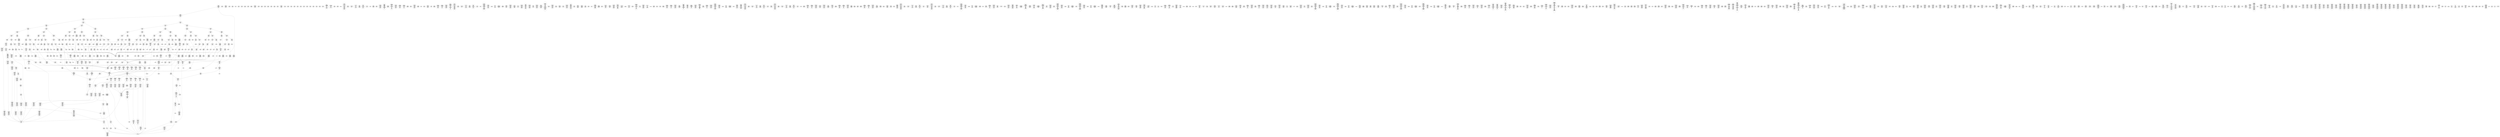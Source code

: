 /* Generated by GvGen v.1.0 (https://www.github.com/stricaud/gvgen) */

digraph G {
compound=true;
   node1 [label="[anywhere]"];
   node2 [label="# 0x0
PUSHX Data
PUSHX Data
MSTORE
PUSHX LogicData
CALLDATASIZE
LT
PUSHX Data
JUMPI
"];
   node3 [label="# 0xd
PUSHX Data
CALLDATALOAD
PUSHX BitData
SHR
PUSHX LogicData
GT
PUSHX Data
JUMPI
"];
   node4 [label="# 0x1e
PUSHX LogicData
GT
PUSHX Data
JUMPI
"];
   node5 [label="# 0x29
PUSHX LogicData
GT
PUSHX Data
JUMPI
"];
   node6 [label="# 0x34
PUSHX LogicData
GT
PUSHX Data
JUMPI
"];
   node7 [label="# 0x3f
PUSHX LogicData
EQ
PUSHX Data
JUMPI
"];
   node8 [label="# 0x4a
PUSHX LogicData
EQ
PUSHX Data
JUMPI
"];
   node9 [label="# 0x55
PUSHX LogicData
EQ
PUSHX Data
JUMPI
"];
   node10 [label="# 0x60
PUSHX LogicData
EQ
PUSHX Data
JUMPI
"];
   node11 [label="# 0x6b
PUSHX Data
JUMP
"];
   node12 [label="# 0x6f
JUMPDEST
PUSHX LogicData
EQ
PUSHX Data
JUMPI
"];
   node13 [label="# 0x7b
PUSHX LogicData
EQ
PUSHX Data
JUMPI
"];
   node14 [label="# 0x86
PUSHX LogicData
EQ
PUSHX Data
JUMPI
"];
   node15 [label="# 0x91
PUSHX LogicData
EQ
PUSHX Data
JUMPI
"];
   node16 [label="# 0x9c
PUSHX Data
JUMP
"];
   node17 [label="# 0xa0
JUMPDEST
PUSHX LogicData
GT
PUSHX Data
JUMPI
"];
   node18 [label="# 0xac
PUSHX LogicData
EQ
PUSHX Data
JUMPI
"];
   node19 [label="# 0xb7
PUSHX LogicData
EQ
PUSHX Data
JUMPI
"];
   node20 [label="# 0xc2
PUSHX LogicData
EQ
PUSHX Data
JUMPI
"];
   node21 [label="# 0xcd
PUSHX LogicData
EQ
PUSHX Data
JUMPI
"];
   node22 [label="# 0xd8
PUSHX Data
JUMP
"];
   node23 [label="# 0xdc
JUMPDEST
PUSHX LogicData
EQ
PUSHX Data
JUMPI
"];
   node24 [label="# 0xe8
PUSHX LogicData
EQ
PUSHX Data
JUMPI
"];
   node25 [label="# 0xf3
PUSHX LogicData
EQ
PUSHX Data
JUMPI
"];
   node26 [label="# 0xfe
PUSHX Data
JUMP
"];
   node27 [label="# 0x102
JUMPDEST
PUSHX LogicData
GT
PUSHX Data
JUMPI
"];
   node28 [label="# 0x10e
PUSHX LogicData
GT
PUSHX Data
JUMPI
"];
   node29 [label="# 0x119
PUSHX LogicData
EQ
PUSHX Data
JUMPI
"];
   node30 [label="# 0x124
PUSHX LogicData
EQ
PUSHX Data
JUMPI
"];
   node31 [label="# 0x12f
PUSHX LogicData
EQ
PUSHX Data
JUMPI
"];
   node32 [label="# 0x13a
PUSHX LogicData
EQ
PUSHX Data
JUMPI
"];
   node33 [label="# 0x145
PUSHX Data
JUMP
"];
   node34 [label="# 0x149
JUMPDEST
PUSHX LogicData
EQ
PUSHX Data
JUMPI
"];
   node35 [label="# 0x155
PUSHX LogicData
EQ
PUSHX Data
JUMPI
"];
   node36 [label="# 0x160
PUSHX LogicData
EQ
PUSHX Data
JUMPI
"];
   node37 [label="# 0x16b
PUSHX LogicData
EQ
PUSHX Data
JUMPI
"];
   node38 [label="# 0x176
PUSHX Data
JUMP
"];
   node39 [label="# 0x17a
JUMPDEST
PUSHX LogicData
GT
PUSHX Data
JUMPI
"];
   node40 [label="# 0x186
PUSHX LogicData
EQ
PUSHX Data
JUMPI
"];
   node41 [label="# 0x191
PUSHX LogicData
EQ
PUSHX Data
JUMPI
"];
   node42 [label="# 0x19c
PUSHX LogicData
EQ
PUSHX Data
JUMPI
"];
   node43 [label="# 0x1a7
PUSHX LogicData
EQ
PUSHX Data
JUMPI
"];
   node44 [label="# 0x1b2
PUSHX Data
JUMP
"];
   node45 [label="# 0x1b6
JUMPDEST
PUSHX LogicData
EQ
PUSHX Data
JUMPI
"];
   node46 [label="# 0x1c2
PUSHX LogicData
EQ
PUSHX Data
JUMPI
"];
   node47 [label="# 0x1cd
PUSHX LogicData
EQ
PUSHX Data
JUMPI
"];
   node48 [label="# 0x1d8
PUSHX Data
JUMP
"];
   node49 [label="# 0x1dc
JUMPDEST
PUSHX LogicData
GT
PUSHX Data
JUMPI
"];
   node50 [label="# 0x1e8
PUSHX LogicData
GT
PUSHX Data
JUMPI
"];
   node51 [label="# 0x1f3
PUSHX LogicData
GT
PUSHX Data
JUMPI
"];
   node52 [label="# 0x1fe
PUSHX LogicData
EQ
PUSHX Data
JUMPI
"];
   node53 [label="# 0x209
PUSHX LogicData
EQ
PUSHX Data
JUMPI
"];
   node54 [label="# 0x214
PUSHX LogicData
EQ
PUSHX Data
JUMPI
"];
   node55 [label="# 0x21f
PUSHX LogicData
EQ
PUSHX Data
JUMPI
"];
   node56 [label="# 0x22a
PUSHX Data
JUMP
"];
   node57 [label="# 0x22e
JUMPDEST
PUSHX LogicData
EQ
PUSHX Data
JUMPI
"];
   node58 [label="# 0x23a
PUSHX LogicData
EQ
PUSHX Data
JUMPI
"];
   node59 [label="# 0x245
PUSHX LogicData
EQ
PUSHX Data
JUMPI
"];
   node60 [label="# 0x250
PUSHX LogicData
EQ
PUSHX Data
JUMPI
"];
   node61 [label="# 0x25b
PUSHX Data
JUMP
"];
   node62 [label="# 0x25f
JUMPDEST
PUSHX LogicData
GT
PUSHX Data
JUMPI
"];
   node63 [label="# 0x26b
PUSHX LogicData
EQ
PUSHX Data
JUMPI
"];
   node64 [label="# 0x276
PUSHX LogicData
EQ
PUSHX Data
JUMPI
"];
   node65 [label="# 0x281
PUSHX LogicData
EQ
PUSHX Data
JUMPI
"];
   node66 [label="# 0x28c
PUSHX LogicData
EQ
PUSHX Data
JUMPI
"];
   node67 [label="# 0x297
PUSHX Data
JUMP
"];
   node68 [label="# 0x29b
JUMPDEST
PUSHX LogicData
EQ
PUSHX Data
JUMPI
"];
   node69 [label="# 0x2a7
PUSHX LogicData
EQ
PUSHX Data
JUMPI
"];
   node70 [label="# 0x2b2
PUSHX LogicData
EQ
PUSHX Data
JUMPI
"];
   node71 [label="# 0x2bd
PUSHX Data
JUMP
"];
   node72 [label="# 0x2c1
JUMPDEST
PUSHX LogicData
GT
PUSHX Data
JUMPI
"];
   node73 [label="# 0x2cd
PUSHX LogicData
GT
PUSHX Data
JUMPI
"];
   node74 [label="# 0x2d8
PUSHX LogicData
EQ
PUSHX Data
JUMPI
"];
   node75 [label="# 0x2e3
PUSHX LogicData
EQ
PUSHX Data
JUMPI
"];
   node76 [label="# 0x2ee
PUSHX LogicData
EQ
PUSHX Data
JUMPI
"];
   node77 [label="# 0x2f9
PUSHX LogicData
EQ
PUSHX Data
JUMPI
"];
   node78 [label="# 0x304
PUSHX Data
JUMP
"];
   node79 [label="# 0x308
JUMPDEST
PUSHX LogicData
EQ
PUSHX Data
JUMPI
"];
   node80 [label="# 0x314
PUSHX LogicData
EQ
PUSHX Data
JUMPI
"];
   node81 [label="# 0x31f
PUSHX LogicData
EQ
PUSHX Data
JUMPI
"];
   node82 [label="# 0x32a
PUSHX Data
JUMP
"];
   node83 [label="# 0x32e
JUMPDEST
PUSHX LogicData
GT
PUSHX Data
JUMPI
"];
   node84 [label="# 0x33a
PUSHX LogicData
EQ
PUSHX Data
JUMPI
"];
   node85 [label="# 0x345
PUSHX LogicData
EQ
PUSHX Data
JUMPI
"];
   node86 [label="# 0x350
PUSHX LogicData
EQ
PUSHX Data
JUMPI
"];
   node87 [label="# 0x35b
PUSHX LogicData
EQ
PUSHX Data
JUMPI
"];
   node88 [label="# 0x366
PUSHX Data
JUMP
"];
   node89 [label="# 0x36a
JUMPDEST
PUSHX LogicData
EQ
PUSHX Data
JUMPI
"];
   node90 [label="# 0x376
PUSHX LogicData
EQ
PUSHX Data
JUMPI
"];
   node91 [label="# 0x381
PUSHX LogicData
EQ
PUSHX Data
JUMPI
"];
   node92 [label="# 0x38c
JUMPDEST
PUSHX Data
REVERT
"];
   node93 [label="# 0x391
JUMPDEST
CALLVALUE
ISZERO
PUSHX Data
JUMPI
"];
   node94 [label="# 0x399
PUSHX Data
REVERT
"];
   node95 [label="# 0x39d
JUMPDEST
PUSHX Data
PUSHX Data
CALLDATASIZE
PUSHX Data
PUSHX Data
JUMP
"];
   node96 [label="# 0x3ac
JUMPDEST
PUSHX Data
JUMP
"];
   node97 [label="# 0x3b1
JUMPDEST
PUSHX MemData
MLOAD
PUSHX Data
PUSHX Data
JUMP
"];
   node98 [label="# 0x3be
JUMPDEST
PUSHX MemData
MLOAD
SUB
RETURN
"];
   node99 [label="# 0x3c7
JUMPDEST
CALLVALUE
ISZERO
PUSHX Data
JUMPI
"];
   node100 [label="# 0x3cf
PUSHX Data
REVERT
"];
   node101 [label="# 0x3d3
JUMPDEST
PUSHX Data
PUSHX Data
JUMP
"];
   node102 [label="# 0x3dc
JUMPDEST
PUSHX MemData
MLOAD
PUSHX Data
PUSHX Data
JUMP
"];
   node103 [label="# 0x3e9
JUMPDEST
CALLVALUE
ISZERO
PUSHX Data
JUMPI
"];
   node104 [label="# 0x3f1
PUSHX Data
REVERT
"];
   node105 [label="# 0x3f5
JUMPDEST
PUSHX Data
PUSHX Data
CALLDATASIZE
PUSHX Data
PUSHX Data
JUMP
"];
   node106 [label="# 0x404
JUMPDEST
PUSHX Data
JUMP
"];
   node107 [label="# 0x409
JUMPDEST
PUSHX MemData
MLOAD
PUSHX Data
PUSHX Data
JUMP
"];
   node108 [label="# 0x416
JUMPDEST
CALLVALUE
ISZERO
PUSHX Data
JUMPI
"];
   node109 [label="# 0x41e
PUSHX Data
REVERT
"];
   node110 [label="# 0x422
JUMPDEST
PUSHX Data
PUSHX Data
CALLDATASIZE
PUSHX Data
PUSHX Data
JUMP
"];
   node111 [label="# 0x431
JUMPDEST
PUSHX Data
JUMP
"];
   node112 [label="# 0x436
JUMPDEST
STOP
"];
   node113 [label="# 0x438
JUMPDEST
PUSHX Data
PUSHX Data
JUMP
"];
   node114 [label="# 0x440
JUMPDEST
CALLVALUE
ISZERO
PUSHX Data
JUMPI
"];
   node115 [label="# 0x448
PUSHX Data
REVERT
"];
   node116 [label="# 0x44c
JUMPDEST
PUSHX Data
PUSHX Data
JUMP
"];
   node117 [label="# 0x455
JUMPDEST
PUSHX MemData
MLOAD
PUSHX Data
PUSHX Data
JUMP
"];
   node118 [label="# 0x462
JUMPDEST
CALLVALUE
ISZERO
PUSHX Data
JUMPI
"];
   node119 [label="# 0x46a
PUSHX Data
REVERT
"];
   node120 [label="# 0x46e
JUMPDEST
PUSHX Data
PUSHX Data
CALLDATASIZE
PUSHX Data
PUSHX Data
JUMP
"];
   node121 [label="# 0x47d
JUMPDEST
PUSHX Data
JUMP
"];
   node122 [label="# 0x482
JUMPDEST
CALLVALUE
ISZERO
PUSHX Data
JUMPI
"];
   node123 [label="# 0x48a
PUSHX Data
REVERT
"];
   node124 [label="# 0x48e
JUMPDEST
PUSHX Data
PUSHX Data
JUMP
"];
   node125 [label="# 0x497
JUMPDEST
CALLVALUE
ISZERO
PUSHX Data
JUMPI
"];
   node126 [label="# 0x49f
PUSHX Data
REVERT
"];
   node127 [label="# 0x4a3
JUMPDEST
PUSHX Data
PUSHX Data
CALLDATASIZE
PUSHX Data
PUSHX Data
JUMP
"];
   node128 [label="# 0x4b2
JUMPDEST
PUSHX Data
JUMP
"];
   node129 [label="# 0x4b7
JUMPDEST
PUSHX Data
PUSHX Data
CALLDATASIZE
PUSHX Data
PUSHX Data
JUMP
"];
   node130 [label="# 0x4c5
JUMPDEST
PUSHX Data
JUMP
"];
   node131 [label="# 0x4ca
JUMPDEST
CALLVALUE
ISZERO
PUSHX Data
JUMPI
"];
   node132 [label="# 0x4d2
PUSHX Data
REVERT
"];
   node133 [label="# 0x4d6
JUMPDEST
PUSHX Data
PUSHX Data
JUMP
"];
   node134 [label="# 0x4df
JUMPDEST
CALLVALUE
ISZERO
PUSHX Data
JUMPI
"];
   node135 [label="# 0x4e7
PUSHX Data
REVERT
"];
   node136 [label="# 0x4eb
JUMPDEST
PUSHX Data
PUSHX Data
JUMP
"];
   node137 [label="# 0x4f4
JUMPDEST
CALLVALUE
ISZERO
PUSHX Data
JUMPI
"];
   node138 [label="# 0x4fc
PUSHX Data
REVERT
"];
   node139 [label="# 0x500
JUMPDEST
PUSHX Data
PUSHX Data
JUMP
"];
   node140 [label="# 0x509
JUMPDEST
CALLVALUE
ISZERO
PUSHX Data
JUMPI
"];
   node141 [label="# 0x511
PUSHX Data
REVERT
"];
   node142 [label="# 0x515
JUMPDEST
PUSHX Data
PUSHX Data
JUMP
"];
   node143 [label="# 0x51e
JUMPDEST
CALLVALUE
ISZERO
PUSHX Data
JUMPI
"];
   node144 [label="# 0x526
PUSHX Data
REVERT
"];
   node145 [label="# 0x52a
JUMPDEST
PUSHX Data
PUSHX Data
CALLDATASIZE
PUSHX Data
PUSHX Data
JUMP
"];
   node146 [label="# 0x539
JUMPDEST
PUSHX Data
JUMP
"];
   node147 [label="# 0x53e
JUMPDEST
CALLVALUE
ISZERO
PUSHX Data
JUMPI
"];
   node148 [label="# 0x546
PUSHX Data
REVERT
"];
   node149 [label="# 0x54a
JUMPDEST
PUSHX Data
PUSHX Data
CALLDATASIZE
PUSHX Data
PUSHX Data
JUMP
"];
   node150 [label="# 0x559
JUMPDEST
PUSHX Data
JUMP
"];
   node151 [label="# 0x55e
JUMPDEST
PUSHX MemData
MLOAD
PUSHX Data
PUSHX Data
JUMP
"];
   node152 [label="# 0x56b
JUMPDEST
CALLVALUE
ISZERO
PUSHX Data
JUMPI
"];
   node153 [label="# 0x573
PUSHX Data
REVERT
"];
   node154 [label="# 0x577
JUMPDEST
PUSHX Data
PUSHX Data
JUMP
"];
   node155 [label="# 0x580
JUMPDEST
CALLVALUE
ISZERO
PUSHX Data
JUMPI
"];
   node156 [label="# 0x588
PUSHX Data
REVERT
"];
   node157 [label="# 0x58c
JUMPDEST
PUSHX Data
PUSHX Data
JUMP
"];
   node158 [label="# 0x595
JUMPDEST
CALLVALUE
ISZERO
PUSHX Data
JUMPI
"];
   node159 [label="# 0x59d
PUSHX Data
REVERT
"];
   node160 [label="# 0x5a1
JUMPDEST
PUSHX Data
PUSHX Data
JUMP
"];
   node161 [label="# 0x5aa
JUMPDEST
CALLVALUE
ISZERO
PUSHX Data
JUMPI
"];
   node162 [label="# 0x5b2
PUSHX Data
REVERT
"];
   node163 [label="# 0x5b6
JUMPDEST
PUSHX Data
PUSHX Data
JUMP
"];
   node164 [label="# 0x5bf
JUMPDEST
CALLVALUE
ISZERO
PUSHX Data
JUMPI
"];
   node165 [label="# 0x5c7
PUSHX Data
REVERT
"];
   node166 [label="# 0x5cb
JUMPDEST
PUSHX Data
PUSHX Data
CALLDATASIZE
PUSHX Data
PUSHX Data
JUMP
"];
   node167 [label="# 0x5da
JUMPDEST
PUSHX Data
JUMP
"];
   node168 [label="# 0x5df
JUMPDEST
CALLVALUE
ISZERO
PUSHX Data
JUMPI
"];
   node169 [label="# 0x5e7
PUSHX Data
REVERT
"];
   node170 [label="# 0x5eb
JUMPDEST
PUSHX Data
PUSHX Data
JUMP
"];
   node171 [label="# 0x5f4
JUMPDEST
CALLVALUE
ISZERO
PUSHX Data
JUMPI
"];
   node172 [label="# 0x5fc
PUSHX Data
REVERT
"];
   node173 [label="# 0x600
JUMPDEST
PUSHX Data
PUSHX Data
CALLDATASIZE
PUSHX Data
PUSHX Data
JUMP
"];
   node174 [label="# 0x60f
JUMPDEST
PUSHX Data
JUMP
"];
   node175 [label="# 0x614
JUMPDEST
CALLVALUE
ISZERO
PUSHX Data
JUMPI
"];
   node176 [label="# 0x61c
PUSHX Data
REVERT
"];
   node177 [label="# 0x620
JUMPDEST
PUSHX Data
PUSHX Data
JUMP
"];
   node178 [label="# 0x629
JUMPDEST
CALLVALUE
ISZERO
PUSHX Data
JUMPI
"];
   node179 [label="# 0x631
PUSHX Data
REVERT
"];
   node180 [label="# 0x635
JUMPDEST
PUSHX Data
PUSHX Data
JUMP
"];
   node181 [label="# 0x63e
JUMPDEST
CALLVALUE
ISZERO
PUSHX Data
JUMPI
"];
   node182 [label="# 0x646
PUSHX Data
REVERT
"];
   node183 [label="# 0x64a
JUMPDEST
PUSHX Data
PUSHX Data
CALLDATASIZE
PUSHX Data
PUSHX Data
JUMP
"];
   node184 [label="# 0x659
JUMPDEST
PUSHX Data
JUMP
"];
   node185 [label="# 0x65e
JUMPDEST
CALLVALUE
ISZERO
PUSHX Data
JUMPI
"];
   node186 [label="# 0x666
PUSHX Data
REVERT
"];
   node187 [label="# 0x66a
JUMPDEST
PUSHX Data
PUSHX Data
JUMP
"];
   node188 [label="# 0x673
JUMPDEST
CALLVALUE
ISZERO
PUSHX Data
JUMPI
"];
   node189 [label="# 0x67b
PUSHX Data
REVERT
"];
   node190 [label="# 0x67f
JUMPDEST
PUSHX Data
PUSHX Data
CALLDATASIZE
PUSHX Data
PUSHX Data
JUMP
"];
   node191 [label="# 0x68e
JUMPDEST
PUSHX Data
JUMP
"];
   node192 [label="# 0x693
JUMPDEST
CALLVALUE
ISZERO
PUSHX Data
JUMPI
"];
   node193 [label="# 0x69b
PUSHX Data
REVERT
"];
   node194 [label="# 0x69f
JUMPDEST
PUSHX Data
PUSHX Data
JUMP
"];
   node195 [label="# 0x6a8
JUMPDEST
CALLVALUE
ISZERO
PUSHX Data
JUMPI
"];
   node196 [label="# 0x6b0
PUSHX Data
REVERT
"];
   node197 [label="# 0x6b4
JUMPDEST
PUSHX Data
PUSHX Data
JUMP
"];
   node198 [label="# 0x6bd
JUMPDEST
CALLVALUE
ISZERO
PUSHX Data
JUMPI
"];
   node199 [label="# 0x6c5
PUSHX Data
REVERT
"];
   node200 [label="# 0x6c9
JUMPDEST
PUSHX Data
PUSHX Data
CALLDATASIZE
PUSHX Data
PUSHX Data
JUMP
"];
   node201 [label="# 0x6d8
JUMPDEST
PUSHX Data
JUMP
"];
   node202 [label="# 0x6dd
JUMPDEST
CALLVALUE
ISZERO
PUSHX Data
JUMPI
"];
   node203 [label="# 0x6e5
PUSHX Data
REVERT
"];
   node204 [label="# 0x6e9
JUMPDEST
PUSHX Data
PUSHX Data
JUMP
"];
   node205 [label="# 0x6f2
JUMPDEST
CALLVALUE
ISZERO
PUSHX Data
JUMPI
"];
   node206 [label="# 0x6fa
PUSHX Data
REVERT
"];
   node207 [label="# 0x6fe
JUMPDEST
PUSHX Data
PUSHX Data
CALLDATASIZE
PUSHX Data
PUSHX Data
JUMP
"];
   node208 [label="# 0x70d
JUMPDEST
PUSHX Data
JUMP
"];
   node209 [label="# 0x712
JUMPDEST
CALLVALUE
ISZERO
PUSHX Data
JUMPI
"];
   node210 [label="# 0x71a
PUSHX Data
REVERT
"];
   node211 [label="# 0x71e
JUMPDEST
PUSHX Data
PUSHX Data
CALLDATASIZE
PUSHX Data
PUSHX Data
JUMP
"];
   node212 [label="# 0x72d
JUMPDEST
PUSHX Data
JUMP
"];
   node213 [label="# 0x732
JUMPDEST
PUSHX MemData
MLOAD
PUSHX Data
PUSHX Data
JUMP
"];
   node214 [label="# 0x740
JUMPDEST
CALLVALUE
ISZERO
PUSHX Data
JUMPI
"];
   node215 [label="# 0x748
PUSHX Data
REVERT
"];
   node216 [label="# 0x74c
JUMPDEST
PUSHX Data
PUSHX Data
JUMP
"];
   node217 [label="# 0x755
JUMPDEST
CALLVALUE
ISZERO
PUSHX Data
JUMPI
"];
   node218 [label="# 0x75d
PUSHX Data
REVERT
"];
   node219 [label="# 0x761
JUMPDEST
PUSHX Data
PUSHX Data
CALLDATASIZE
PUSHX Data
PUSHX Data
JUMP
"];
   node220 [label="# 0x770
JUMPDEST
PUSHX Data
JUMP
"];
   node221 [label="# 0x775
JUMPDEST
CALLVALUE
ISZERO
PUSHX Data
JUMPI
"];
   node222 [label="# 0x77d
PUSHX Data
REVERT
"];
   node223 [label="# 0x781
JUMPDEST
PUSHX Data
PUSHX Data
CALLDATASIZE
PUSHX Data
PUSHX Data
JUMP
"];
   node224 [label="# 0x790
JUMPDEST
PUSHX Data
JUMP
"];
   node225 [label="# 0x795
JUMPDEST
CALLVALUE
ISZERO
PUSHX Data
JUMPI
"];
   node226 [label="# 0x79d
PUSHX Data
REVERT
"];
   node227 [label="# 0x7a1
JUMPDEST
PUSHX Data
PUSHX Data
CALLDATASIZE
PUSHX Data
PUSHX Data
JUMP
"];
   node228 [label="# 0x7b0
JUMPDEST
PUSHX Data
JUMP
"];
   node229 [label="# 0x7b5
JUMPDEST
CALLVALUE
ISZERO
PUSHX Data
JUMPI
"];
   node230 [label="# 0x7bd
PUSHX Data
REVERT
"];
   node231 [label="# 0x7c1
JUMPDEST
PUSHX Data
PUSHX Data
JUMP
"];
   node232 [label="# 0x7ca
JUMPDEST
CALLVALUE
ISZERO
PUSHX Data
JUMPI
"];
   node233 [label="# 0x7d2
PUSHX Data
REVERT
"];
   node234 [label="# 0x7d6
JUMPDEST
PUSHX Data
PUSHX Data
JUMP
"];
   node235 [label="# 0x7df
JUMPDEST
CALLVALUE
ISZERO
PUSHX Data
JUMPI
"];
   node236 [label="# 0x7e7
PUSHX Data
REVERT
"];
   node237 [label="# 0x7eb
JUMPDEST
PUSHX Data
PUSHX Data
CALLDATASIZE
PUSHX Data
PUSHX Data
JUMP
"];
   node238 [label="# 0x7fa
JUMPDEST
PUSHX Data
JUMP
"];
   node239 [label="# 0x7ff
JUMPDEST
CALLVALUE
ISZERO
PUSHX Data
JUMPI
"];
   node240 [label="# 0x807
PUSHX Data
REVERT
"];
   node241 [label="# 0x80b
JUMPDEST
PUSHX Data
PUSHX Data
JUMP
"];
   node242 [label="# 0x814
JUMPDEST
CALLVALUE
ISZERO
PUSHX Data
JUMPI
"];
   node243 [label="# 0x81c
PUSHX Data
REVERT
"];
   node244 [label="# 0x820
JUMPDEST
PUSHX Data
PUSHX Data
CALLDATASIZE
PUSHX Data
PUSHX Data
JUMP
"];
   node245 [label="# 0x82f
JUMPDEST
PUSHX Data
JUMP
"];
   node246 [label="# 0x834
JUMPDEST
CALLVALUE
ISZERO
PUSHX Data
JUMPI
"];
   node247 [label="# 0x83c
PUSHX Data
REVERT
"];
   node248 [label="# 0x840
JUMPDEST
PUSHX Data
PUSHX Data
CALLDATASIZE
PUSHX Data
PUSHX Data
JUMP
"];
   node249 [label="# 0x84f
JUMPDEST
PUSHX Data
JUMP
"];
   node250 [label="# 0x854
JUMPDEST
CALLVALUE
ISZERO
PUSHX Data
JUMPI
"];
   node251 [label="# 0x85c
PUSHX Data
REVERT
"];
   node252 [label="# 0x860
JUMPDEST
PUSHX Data
PUSHX Data
CALLDATASIZE
PUSHX Data
PUSHX Data
JUMP
"];
   node253 [label="# 0x86f
JUMPDEST
PUSHX Data
JUMP
"];
   node254 [label="# 0x874
JUMPDEST
CALLVALUE
ISZERO
PUSHX Data
JUMPI
"];
   node255 [label="# 0x87c
PUSHX Data
REVERT
"];
   node256 [label="# 0x880
JUMPDEST
PUSHX Data
PUSHX Data
JUMP
"];
   node257 [label="# 0x889
JUMPDEST
CALLVALUE
ISZERO
PUSHX Data
JUMPI
"];
   node258 [label="# 0x891
PUSHX Data
REVERT
"];
   node259 [label="# 0x895
JUMPDEST
PUSHX Data
PUSHX Data
CALLDATASIZE
PUSHX Data
PUSHX Data
JUMP
"];
   node260 [label="# 0x8a4
JUMPDEST
PUSHX Data
JUMP
"];
   node261 [label="# 0x8a9
JUMPDEST
CALLVALUE
ISZERO
PUSHX Data
JUMPI
"];
   node262 [label="# 0x8b1
PUSHX Data
REVERT
"];
   node263 [label="# 0x8b5
JUMPDEST
PUSHX Data
PUSHX Data
CALLDATASIZE
PUSHX Data
PUSHX Data
JUMP
"];
   node264 [label="# 0x8c4
JUMPDEST
PUSHX Data
JUMP
"];
   node265 [label="# 0x8c9
JUMPDEST
CALLVALUE
ISZERO
PUSHX Data
JUMPI
"];
   node266 [label="# 0x8d1
PUSHX Data
REVERT
"];
   node267 [label="# 0x8d5
JUMPDEST
PUSHX Data
PUSHX Data
CALLDATASIZE
PUSHX Data
PUSHX Data
JUMP
"];
   node268 [label="# 0x8e4
JUMPDEST
PUSHX Data
JUMP
"];
   node269 [label="# 0x8e9
JUMPDEST
CALLVALUE
ISZERO
PUSHX Data
JUMPI
"];
   node270 [label="# 0x8f1
PUSHX Data
REVERT
"];
   node271 [label="# 0x8f5
JUMPDEST
PUSHX Data
PUSHX Data
JUMP
"];
   node272 [label="# 0x8fe
JUMPDEST
CALLVALUE
ISZERO
PUSHX Data
JUMPI
"];
   node273 [label="# 0x906
PUSHX Data
REVERT
"];
   node274 [label="# 0x90a
JUMPDEST
PUSHX Data
PUSHX Data
CALLDATASIZE
PUSHX Data
PUSHX Data
JUMP
"];
   node275 [label="# 0x919
JUMPDEST
PUSHX Data
JUMP
"];
   node276 [label="# 0x91e
JUMPDEST
CALLVALUE
ISZERO
PUSHX Data
JUMPI
"];
   node277 [label="# 0x926
PUSHX Data
REVERT
"];
   node278 [label="# 0x92a
JUMPDEST
PUSHX Data
PUSHX Data
JUMP
"];
   node279 [label="# 0x933
JUMPDEST
CALLVALUE
ISZERO
PUSHX Data
JUMPI
"];
   node280 [label="# 0x93b
PUSHX Data
REVERT
"];
   node281 [label="# 0x93f
JUMPDEST
PUSHX Data
PUSHX Data
JUMP
"];
   node282 [label="# 0x948
JUMPDEST
CALLVALUE
ISZERO
PUSHX Data
JUMPI
"];
   node283 [label="# 0x950
PUSHX Data
REVERT
"];
   node284 [label="# 0x954
JUMPDEST
PUSHX Data
PUSHX Data
JUMP
"];
   node285 [label="# 0x95d
JUMPDEST
CALLVALUE
ISZERO
PUSHX Data
JUMPI
"];
   node286 [label="# 0x965
PUSHX Data
REVERT
"];
   node287 [label="# 0x969
JUMPDEST
PUSHX Data
PUSHX Data
CALLDATASIZE
PUSHX Data
PUSHX Data
JUMP
"];
   node288 [label="# 0x978
JUMPDEST
PUSHX Data
JUMP
"];
   node289 [label="# 0x97d
JUMPDEST
CALLVALUE
ISZERO
PUSHX Data
JUMPI
"];
   node290 [label="# 0x985
PUSHX Data
REVERT
"];
   node291 [label="# 0x989
JUMPDEST
PUSHX Data
PUSHX Data
JUMP
"];
   node292 [label="# 0x992
JUMPDEST
CALLVALUE
ISZERO
PUSHX Data
JUMPI
"];
   node293 [label="# 0x99a
PUSHX Data
REVERT
"];
   node294 [label="# 0x99e
JUMPDEST
PUSHX Data
PUSHX Data
JUMP
"];
   node295 [label="# 0x9a7
JUMPDEST
CALLVALUE
ISZERO
PUSHX Data
JUMPI
"];
   node296 [label="# 0x9af
PUSHX Data
REVERT
"];
   node297 [label="# 0x9b3
JUMPDEST
PUSHX Data
PUSHX Data
CALLDATASIZE
PUSHX Data
PUSHX Data
JUMP
"];
   node298 [label="# 0x9c2
JUMPDEST
PUSHX Data
JUMP
"];
   node299 [label="# 0x9c7
JUMPDEST
PUSHX Data
PUSHX ArithData
PUSHX BitData
PUSHX BitData
SHL
SUB
NOT
AND
PUSHX LogicData
EQ
PUSHX Data
JUMPI
"];
   node300 [label="# 0x9fc
PUSHX ArithData
PUSHX BitData
PUSHX BitData
SHL
SUB
NOT
AND
PUSHX LogicData
EQ
"];
   node301 [label="# 0xa2a
JUMPDEST
PUSHX Data
JUMPI
"];
   node302 [label="# 0xa30
PUSHX Data
PUSHX Data
JUMP
"];
   node303 [label="# 0xa39
JUMPDEST
"];
   node304 [label="# 0xa3c
JUMPDEST
JUMP
"];
   node305 [label="# 0xa41
JUMPDEST
PUSHX Data
PUSHX StorData
SLOAD
PUSHX Data
PUSHX Data
JUMP
"];
   node306 [label="# 0xa50
JUMPDEST
PUSHX ArithData
ADD
PUSHX ArithData
DIV
MUL
PUSHX ArithData
ADD
PUSHX MemData
MLOAD
ADD
PUSHX Data
MSTORE
MSTORE
PUSHX ArithData
ADD
SLOAD
PUSHX Data
PUSHX Data
JUMP
"];
   node307 [label="# 0xa7c
JUMPDEST
ISZERO
PUSHX Data
JUMPI
"];
   node308 [label="# 0xa83
PUSHX LogicData
LT
PUSHX Data
JUMPI
"];
   node309 [label="# 0xa8b
PUSHX ArithData
SLOAD
DIV
MUL
MSTORE
PUSHX ArithData
ADD
PUSHX Data
JUMP
"];
   node310 [label="# 0xa9e
JUMPDEST
ADD
PUSHX Data
MSTORE
PUSHX Data
PUSHX Data
SHA3
"];
   node311 [label="# 0xaac
JUMPDEST
SLOAD
MSTORE
PUSHX ArithData
ADD
PUSHX ArithData
ADD
GT
PUSHX Data
JUMPI
"];
   node312 [label="# 0xac0
SUB
PUSHX BitData
AND
ADD
"];
   node313 [label="# 0xac9
JUMPDEST
JUMP
"];
   node314 [label="# 0xad3
JUMPDEST
PUSHX Data
PUSHX Data
PUSHX Data
JUMP
"];
   node315 [label="# 0xade
JUMPDEST
PUSHX Data
JUMPI
"];
   node316 [label="# 0xae3
PUSHX MemData
MLOAD
PUSHX BitData
PUSHX BitData
SHL
MSTORE
PUSHX ArithData
ADD
PUSHX Data
PUSHX Data
JUMP
"];
   node317 [label="# 0xafa
JUMPDEST
PUSHX MemData
MLOAD
SUB
REVERT
"];
   node318 [label="# 0xb03
JUMPDEST
PUSHX Data
MSTORE
PUSHX Data
PUSHX Data
MSTORE
PUSHX Data
SHA3
SLOAD
PUSHX ArithData
PUSHX BitData
PUSHX BitData
SHL
SUB
AND
JUMP
"];
   node319 [label="# 0xb1f
JUMPDEST
PUSHX Data
PUSHX Data
PUSHX Data
JUMP
"];
   node320 [label="# 0xb2a
JUMPDEST
PUSHX ArithData
PUSHX BitData
PUSHX BitData
SHL
SUB
AND
PUSHX ArithData
PUSHX BitData
PUSHX BitData
SHL
SUB
AND
EQ
ISZERO
PUSHX Data
JUMPI
"];
   node321 [label="# 0xb47
PUSHX MemData
MLOAD
PUSHX BitData
PUSHX BitData
SHL
MSTORE
PUSHX ArithData
ADD
PUSHX Data
PUSHX Data
JUMP
"];
   node322 [label="# 0xb5e
JUMPDEST
PUSHX ArithData
PUSHX BitData
PUSHX BitData
SHL
SUB
AND
PUSHX Data
PUSHX Data
JUMP
"];
   node323 [label="# 0xb70
JUMPDEST
PUSHX ArithData
PUSHX BitData
PUSHX BitData
SHL
SUB
AND
EQ
PUSHX Data
JUMPI
"];
   node324 [label="# 0xb80
PUSHX Data
PUSHX Data
PUSHX Data
JUMP
"];
   node325 [label="# 0xb8c
JUMPDEST
PUSHX Data
JUMPI
"];
   node326 [label="# 0xb91
PUSHX MemData
MLOAD
PUSHX BitData
PUSHX BitData
SHL
MSTORE
PUSHX ArithData
ADD
PUSHX Data
PUSHX Data
JUMP
"];
   node327 [label="# 0xba8
JUMPDEST
PUSHX Data
PUSHX Data
JUMP
"];
   node328 [label="# 0xbb2
JUMPDEST
JUMP
"];
   node329 [label="# 0xbb7
JUMPDEST
PUSHX StorData
SLOAD
PUSHX Data
DIV
PUSHX BitData
AND
PUSHX Data
JUMPI
"];
   node330 [label="# 0xbc7
PUSHX MemData
MLOAD
PUSHX BitData
PUSHX BitData
SHL
MSTORE
PUSHX ArithData
ADD
PUSHX Data
PUSHX Data
JUMP
"];
   node331 [label="# 0xbde
JUMPDEST
PUSHX StorData
SLOAD
TIMESTAMP
LT
ISZERO
PUSHX Data
JUMPI
"];
   node332 [label="# 0xbe9
PUSHX MemData
MLOAD
PUSHX BitData
PUSHX BitData
SHL
MSTORE
PUSHX ArithData
ADD
PUSHX Data
PUSHX Data
JUMP
"];
   node333 [label="# 0xc00
JUMPDEST
CALLER
PUSHX Data
MSTORE
PUSHX Data
PUSHX Data
MSTORE
PUSHX Data
SHA3
SLOAD
PUSHX BitData
AND
ISZERO
PUSHX Data
JUMPI
"];
   node334 [label="# 0xc19
PUSHX MemData
MLOAD
PUSHX BitData
PUSHX BitData
SHL
MSTORE
PUSHX ArithData
ADD
PUSHX Data
PUSHX Data
JUMP
"];
   node335 [label="# 0xc30
JUMPDEST
PUSHX StorData
SLOAD
PUSHX StorData
SLOAD
LT
PUSHX Data
JUMPI
"];
   node336 [label="# 0xc3c
PUSHX MemData
MLOAD
PUSHX BitData
PUSHX BitData
SHL
MSTORE
PUSHX ArithData
ADD
PUSHX Data
PUSHX Data
JUMP
"];
   node337 [label="# 0xc53
JUMPDEST
CALLVALUE
PUSHX StorData
SLOAD
EQ
PUSHX Data
JUMPI
"];
   node338 [label="# 0xc5d
PUSHX MemData
MLOAD
PUSHX BitData
PUSHX BitData
SHL
MSTORE
PUSHX ArithData
ADD
PUSHX Data
PUSHX Data
JUMP
"];
   node339 [label="# 0xc74
JUMPDEST
ORIGIN
CALLER
EQ
PUSHX Data
JUMPI
"];
   node340 [label="# 0xc7c
PUSHX MemData
MLOAD
PUSHX BitData
PUSHX BitData
SHL
MSTORE
PUSHX ArithData
ADD
PUSHX Data
PUSHX Data
JUMP
"];
   node341 [label="# 0xc93
JUMPDEST
PUSHX Data
CALLER
PUSHX Data
JUMP
"];
   node342 [label="# 0xc9c
JUMPDEST
ISZERO
PUSHX Data
JUMPI
"];
   node343 [label="# 0xca2
PUSHX MemData
MLOAD
PUSHX BitData
PUSHX BitData
SHL
MSTORE
PUSHX ArithData
ADD
PUSHX Data
PUSHX Data
JUMP
"];
   node344 [label="# 0xcb9
JUMPDEST
CALLER
PUSHX Data
MSTORE
PUSHX Data
PUSHX Data
MSTORE
PUSHX Data
SHA3
SLOAD
PUSHX BitData
NOT
AND
PUSHX BitData
OR
SSTORE
PUSHX StorData
SLOAD
PUSHX Data
PUSHX Data
PUSHX Data
JUMP
"];
   node345 [label="# 0xce8
JUMPDEST
PUSHX Data
JUMP
"];
   node346 [label="# 0xced
JUMPDEST
PUSHX StorData
SLOAD
PUSHX Data
PUSHX Data
PUSHX Data
JUMP
"];
   node347 [label="# 0xcfd
JUMPDEST
SSTORE
JUMP
"];
   node348 [label="# 0xd04
JUMPDEST
PUSHX StorData
SLOAD
JUMP
"];
   node349 [label="# 0xd0a
JUMPDEST
PUSHX Data
PUSHX Data
JUMP
"];
   node350 [label="# 0xd12
JUMPDEST
PUSHX ArithData
PUSHX BitData
PUSHX BitData
SHL
SUB
AND
PUSHX Data
PUSHX Data
JUMP
"];
   node351 [label="# 0xd23
JUMPDEST
PUSHX ArithData
PUSHX BitData
PUSHX BitData
SHL
SUB
AND
EQ
PUSHX Data
JUMPI
"];
   node352 [label="# 0xd32
PUSHX MemData
MLOAD
PUSHX BitData
PUSHX BitData
SHL
MSTORE
PUSHX ArithData
ADD
PUSHX Data
PUSHX Data
JUMP
"];
   node353 [label="# 0xd49
JUMPDEST
PUSHX StorData
SLOAD
PUSHX ArithData
PUSHX BitData
PUSHX BitData
SHL
SUB
NOT
AND
PUSHX ArithData
PUSHX BitData
PUSHX BitData
SHL
SUB
AND
OR
SSTORE
JUMP
"];
   node354 [label="# 0xd6b
JUMPDEST
PUSHX StorData
SLOAD
PUSHX Data
PUSHX Data
JUMP
"];
   node355 [label="# 0xd78
JUMPDEST
PUSHX ArithData
ADD
PUSHX ArithData
DIV
MUL
PUSHX ArithData
ADD
PUSHX MemData
MLOAD
ADD
PUSHX Data
MSTORE
MSTORE
PUSHX ArithData
ADD
SLOAD
PUSHX Data
PUSHX Data
JUMP
"];
   node356 [label="# 0xda4
JUMPDEST
ISZERO
PUSHX Data
JUMPI
"];
   node357 [label="# 0xdab
PUSHX LogicData
LT
PUSHX Data
JUMPI
"];
   node358 [label="# 0xdb3
PUSHX ArithData
SLOAD
DIV
MUL
MSTORE
PUSHX ArithData
ADD
PUSHX Data
JUMP
"];
   node359 [label="# 0xdc6
JUMPDEST
ADD
PUSHX Data
MSTORE
PUSHX Data
PUSHX Data
SHA3
"];
   node360 [label="# 0xdd4
JUMPDEST
SLOAD
MSTORE
PUSHX ArithData
ADD
PUSHX ArithData
ADD
GT
PUSHX Data
JUMPI
"];
   node361 [label="# 0xde8
SUB
PUSHX BitData
AND
ADD
"];
   node362 [label="# 0xdf1
JUMPDEST
JUMP
"];
   node363 [label="# 0xdf9
JUMPDEST
PUSHX StorData
SLOAD
PUSHX MemData
MLOAD
PUSHX BitData
PUSHX BitData
SHL
MSTORE
PUSHX ArithData
PUSHX BitData
PUSHX BitData
SHL
SUB
AND
PUSHX Data
PUSHX Data
PUSHX ArithData
ADD
PUSHX Data
JUMP
"];
   node364 [label="# 0xe2b
JUMPDEST
PUSHX Data
PUSHX MemData
MLOAD
SUB
PUSHX Data
EXTCODESIZE
ISZERO
ISZERO
PUSHX Data
JUMPI
"];
   node365 [label="# 0xe41
PUSHX Data
REVERT
"];
   node366 [label="# 0xe45
JUMPDEST
GAS
CALL
ISZERO
ISZERO
PUSHX Data
JUMPI
"];
   node367 [label="# 0xe50
RETURNDATASIZE
PUSHX Data
RETURNDATACOPY
RETURNDATASIZE
PUSHX Data
REVERT
"];
   node368 [label="# 0xe59
JUMPDEST
PUSHX Data
PUSHX Data
JUMP
"];
   node369 [label="# 0xe68
JUMPDEST
PUSHX StorData
SLOAD
PUSHX BitData
AND
PUSHX Data
JUMPI
"];
   node370 [label="# 0xe73
PUSHX MemData
MLOAD
PUSHX BitData
PUSHX BitData
SHL
MSTORE
PUSHX ArithData
ADD
PUSHX Data
PUSHX Data
JUMP
"];
   node371 [label="# 0xe8a
JUMPDEST
PUSHX StorData
SLOAD
PUSHX StorData
SLOAD
PUSHX Data
PUSHX Data
JUMP
"];
   node372 [label="# 0xe9b
JUMPDEST
GT
ISZERO
PUSHX Data
JUMPI
"];
   node373 [label="# 0xea2
PUSHX MemData
MLOAD
PUSHX BitData
PUSHX BitData
SHL
MSTORE
PUSHX ArithData
ADD
PUSHX Data
PUSHX Data
JUMP
"];
   node374 [label="# 0xeb9
JUMPDEST
CALLER
PUSHX Data
MSTORE
PUSHX Data
PUSHX Data
MSTORE
PUSHX Data
SHA3
SLOAD
PUSHX BitData
AND
ISZERO
PUSHX Data
JUMPI
"];
   node375 [label="# 0xed2
PUSHX MemData
MLOAD
PUSHX BitData
PUSHX BitData
SHL
MSTORE
PUSHX ArithData
ADD
PUSHX Data
PUSHX Data
JUMP
"];
   node376 [label="# 0xee9
JUMPDEST
ORIGIN
CALLER
EQ
PUSHX Data
JUMPI
"];
   node377 [label="# 0xef1
PUSHX MemData
MLOAD
PUSHX BitData
PUSHX BitData
SHL
MSTORE
PUSHX ArithData
ADD
PUSHX Data
PUSHX Data
JUMP
"];
   node378 [label="# 0xf08
JUMPDEST
PUSHX Data
CALLER
PUSHX MemData
MLOAD
PUSHX ArithData
ADD
PUSHX Data
PUSHX Data
JUMP
"];
   node379 [label="# 0xf24
JUMPDEST
PUSHX MemData
MLOAD
PUSHX BitData
NOT
SUB
ADD
MSTORE
MSTORE
MLOAD
PUSHX ArithData
ADD
SHA3
PUSHX StorData
SLOAD
PUSHX ArithData
PUSHX BitData
PUSHX BitData
SHL
SUB
AND
PUSHX Data
JUMP
"];
   node380 [label="# 0xf4f
JUMPDEST
PUSHX Data
JUMPI
"];
   node381 [label="# 0xf54
PUSHX MemData
MLOAD
PUSHX BitData
PUSHX BitData
SHL
MSTORE
PUSHX ArithData
ADD
PUSHX Data
PUSHX Data
JUMP
"];
   node382 [label="# 0xf6b
JUMPDEST
ISZERO
PUSHX Data
JUMPI
"];
   node383 [label="# 0xf72
CALLVALUE
PUSHX StorData
SLOAD
PUSHX Data
PUSHX Data
JUMP
"];
   node384 [label="# 0xf80
JUMPDEST
EQ
PUSHX Data
JUMPI
"];
   node385 [label="# 0xf86
PUSHX MemData
MLOAD
PUSHX BitData
PUSHX BitData
SHL
MSTORE
PUSHX ArithData
ADD
PUSHX Data
PUSHX Data
JUMP
"];
   node386 [label="# 0xf9d
JUMPDEST
CALLER
PUSHX Data
MSTORE
PUSHX Data
PUSHX Data
MSTORE
PUSHX Data
SHA3
SLOAD
PUSHX BitData
NOT
AND
PUSHX BitData
OR
SSTORE
"];
   node387 [label="# 0xfbb
JUMPDEST
GT
PUSHX Data
JUMPI
"];
   node388 [label="# 0xfc3
PUSHX Data
CALLER
PUSHX StorData
SLOAD
PUSHX Data
PUSHX Data
PUSHX Data
JUMP
"];
   node389 [label="# 0xfd5
JUMPDEST
PUSHX StorData
SLOAD
PUSHX Data
PUSHX Data
PUSHX Data
JUMP
"];
   node390 [label="# 0xfe5
JUMPDEST
SSTORE
PUSHX Data
PUSHX Data
JUMP
"];
   node391 [label="# 0xff5
JUMPDEST
PUSHX Data
JUMP
"];
   node392 [label="# 0xffd
JUMPDEST
JUMP
"];
   node393 [label="# 0x1005
JUMPDEST
PUSHX StorData
SLOAD
JUMP
"];
   node394 [label="# 0x100b
JUMPDEST
PUSHX Data
PUSHX Data
JUMP
"];
   node395 [label="# 0x1013
JUMPDEST
PUSHX ArithData
PUSHX BitData
PUSHX BitData
SHL
SUB
AND
PUSHX Data
PUSHX Data
JUMP
"];
   node396 [label="# 0x1024
JUMPDEST
PUSHX ArithData
PUSHX BitData
PUSHX BitData
SHL
SUB
AND
EQ
PUSHX Data
JUMPI
"];
   node397 [label="# 0x1033
PUSHX MemData
MLOAD
PUSHX BitData
PUSHX BitData
SHL
MSTORE
PUSHX ArithData
ADD
PUSHX Data
PUSHX Data
JUMP
"];
   node398 [label="# 0x104a
JUMPDEST
PUSHX StorData
SLOAD
PUSHX BitData
NOT
AND
PUSHX BitData
AND
ISZERO
OR
SSTORE
JUMP
"];
   node399 [label="# 0x105e
JUMPDEST
PUSHX Data
PUSHX Data
JUMP
"];
   node400 [label="# 0x1066
JUMPDEST
PUSHX ArithData
PUSHX BitData
PUSHX BitData
SHL
SUB
AND
PUSHX Data
PUSHX Data
JUMP
"];
   node401 [label="# 0x1077
JUMPDEST
PUSHX ArithData
PUSHX BitData
PUSHX BitData
SHL
SUB
AND
EQ
PUSHX Data
JUMPI
"];
   node402 [label="# 0x1086
PUSHX MemData
MLOAD
PUSHX BitData
PUSHX BitData
SHL
MSTORE
PUSHX ArithData
ADD
PUSHX Data
PUSHX Data
JUMP
"];
   node403 [label="# 0x109d
JUMPDEST
PUSHX MemData
MLOAD
SELFBALANCE
CALLER
ISZERO
PUSHX ArithData
MUL
PUSHX Data
CALL
ISZERO
ISZERO
PUSHX Data
JUMPI
"];
   node404 [label="# 0x10c3
RETURNDATASIZE
PUSHX Data
RETURNDATACOPY
RETURNDATASIZE
PUSHX Data
REVERT
"];
   node405 [label="# 0x10cc
JUMPDEST
JUMP
"];
   node406 [label="# 0x10d0
JUMPDEST
PUSHX StorData
SLOAD
JUMP
"];
   node407 [label="# 0x10d6
JUMPDEST
PUSHX Data
PUSHX MemData
MLOAD
PUSHX ArithData
ADD
PUSHX Data
MSTORE
PUSHX Data
MSTORE
PUSHX Data
JUMP
"];
   node408 [label="# 0x10f1
JUMPDEST
PUSHX Data
PUSHX Data
PUSHX Data
PUSHX Data
JUMP
"];
   node409 [label="# 0x10fe
JUMPDEST
PUSHX Data
JUMPI
"];
   node410 [label="# 0x1106
PUSHX MemData
MLOAD
PUSHX Data
MSTORE
PUSHX ArithData
ADD
MSTORE
PUSHX Data
JUMP
"];
   node411 [label="# 0x111b
JUMPDEST
PUSHX Data
PUSHX LogicData
GT
ISZERO
PUSHX Data
JUMPI
"];
   node412 [label="# 0x112f
PUSHX BitData
PUSHX BitData
SHL
PUSHX Data
MSTORE
PUSHX Data
PUSHX Data
MSTORE
PUSHX Data
PUSHX Data
REVERT
"];
   node413 [label="# 0x1144
JUMPDEST
PUSHX MemData
MLOAD
MSTORE
PUSHX ArithData
MUL
PUSHX ArithData
ADD
ADD
PUSHX Data
MSTORE
ISZERO
PUSHX Data
JUMPI
"];
   node414 [label="# 0x115e
PUSHX ArithData
ADD
PUSHX ArithData
MUL
CALLDATASIZE
CALLDATACOPY
ADD
"];
   node415 [label="# 0x116d
JUMPDEST
PUSHX Data
"];
   node416 [label="# 0x1174
JUMPDEST
PUSHX StorData
SLOAD
LT
ISZERO
PUSHX Data
JUMPI
"];
   node417 [label="# 0x117f
PUSHX Data
PUSHX Data
JUMP
"];
   node418 [label="# 0x1187
JUMPDEST
PUSHX ArithData
PUSHX BitData
PUSHX BitData
SHL
SUB
AND
PUSHX ArithData
PUSHX BitData
PUSHX BitData
SHL
SUB
AND
EQ
ISZERO
PUSHX Data
JUMPI
"];
   node419 [label="# 0x11a1
MLOAD
LT
PUSHX Data
JUMPI
"];
   node420 [label="# 0x11ac
PUSHX BitData
PUSHX BitData
SHL
PUSHX Data
MSTORE
PUSHX Data
PUSHX Data
MSTORE
PUSHX Data
PUSHX Data
REVERT
"];
   node421 [label="# 0x11c1
JUMPDEST
PUSHX ArithData
MUL
ADD
ADD
MSTORE
PUSHX Data
PUSHX Data
JUMP
"];
   node422 [label="# 0x11d6
JUMPDEST
"];
   node423 [label="# 0x11da
JUMPDEST
PUSHX Data
PUSHX Data
JUMP
"];
   node424 [label="# 0x11e4
JUMPDEST
PUSHX Data
JUMP
"];
   node425 [label="# 0x11ec
JUMPDEST
PUSHX Data
JUMP
"];
   node426 [label="# 0x11f8
JUMPDEST
JUMP
"];
   node427 [label="# 0x11fe
JUMPDEST
PUSHX StorData
SLOAD
PUSHX BitData
AND
JUMP
"];
   node428 [label="# 0x1207
JUMPDEST
PUSHX StorData
SLOAD
PUSHX ArithData
PUSHX BitData
PUSHX BitData
SHL
SUB
AND
JUMP
"];
   node429 [label="# 0x1216
JUMPDEST
PUSHX StorData
SLOAD
PUSHX BitData
AND
JUMP
"];
   node430 [label="# 0x121f
JUMPDEST
PUSHX Data
JUMP
"];
   node431 [label="# 0x122c
JUMPDEST
PUSHX Data
PUSHX Data
JUMP
"];
   node432 [label="# 0x1234
JUMPDEST
PUSHX ArithData
PUSHX BitData
PUSHX BitData
SHL
SUB
AND
PUSHX Data
PUSHX Data
JUMP
"];
   node433 [label="# 0x1245
JUMPDEST
PUSHX ArithData
PUSHX BitData
PUSHX BitData
SHL
SUB
AND
EQ
PUSHX Data
JUMPI
"];
   node434 [label="# 0x1254
PUSHX MemData
MLOAD
PUSHX BitData
PUSHX BitData
SHL
MSTORE
PUSHX ArithData
ADD
PUSHX Data
PUSHX Data
JUMP
"];
   node435 [label="# 0x126b
JUMPDEST
MLOAD
PUSHX Data
PUSHX Data
PUSHX ArithData
ADD
PUSHX Data
JUMP
"];
   node436 [label="# 0x127e
JUMPDEST
PUSHX Data
JUMP
"];
   node437 [label="# 0x128b
JUMPDEST
PUSHX Data
MSTORE
PUSHX Data
PUSHX Data
MSTORE
PUSHX Data
SHA3
SLOAD
PUSHX ArithData
PUSHX BitData
PUSHX BitData
SHL
SUB
AND
JUMP
"];
   node438 [label="# 0x12a6
JUMPDEST
PUSHX StorData
SLOAD
PUSHX BitData
PUSHX BitData
SHL
DIV
PUSHX BitData
AND
JUMP
"];
   node439 [label="# 0x12b6
JUMPDEST
PUSHX StorData
SLOAD
PUSHX Data
DIV
PUSHX BitData
AND
JUMP
"];
   node440 [label="# 0x12c4
JUMPDEST
PUSHX Data
PUSHX Data
MSTORE
PUSHX Data
MSTORE
PUSHX Data
SHA3
SLOAD
PUSHX BitData
AND
JUMP
"];
   node441 [label="# 0x12d9
JUMPDEST
PUSHX StorData
SLOAD
PUSHX ArithData
PUSHX BitData
PUSHX BitData
SHL
SUB
AND
JUMP
"];
   node442 [label="# 0x12e8
JUMPDEST
PUSHX Data
PUSHX ArithData
PUSHX BitData
PUSHX BitData
SHL
SUB
AND
PUSHX Data
JUMPI
"];
   node443 [label="# 0x12f9
PUSHX MemData
MLOAD
PUSHX BitData
PUSHX BitData
SHL
MSTORE
PUSHX ArithData
ADD
PUSHX Data
PUSHX Data
JUMP
"];
   node444 [label="# 0x1310
JUMPDEST
PUSHX ArithData
PUSHX BitData
PUSHX BitData
SHL
SUB
AND
PUSHX Data
MSTORE
PUSHX Data
PUSHX Data
MSTORE
PUSHX Data
SHA3
SLOAD
JUMP
"];
   node445 [label="# 0x132c
JUMPDEST
PUSHX Data
PUSHX Data
JUMP
"];
   node446 [label="# 0x1334
JUMPDEST
PUSHX ArithData
PUSHX BitData
PUSHX BitData
SHL
SUB
AND
PUSHX Data
PUSHX Data
JUMP
"];
   node447 [label="# 0x1345
JUMPDEST
PUSHX ArithData
PUSHX BitData
PUSHX BitData
SHL
SUB
AND
EQ
PUSHX Data
JUMPI
"];
   node448 [label="# 0x1354
PUSHX MemData
MLOAD
PUSHX BitData
PUSHX BitData
SHL
MSTORE
PUSHX ArithData
ADD
PUSHX Data
PUSHX Data
JUMP
"];
   node449 [label="# 0x136b
JUMPDEST
PUSHX Data
PUSHX Data
PUSHX Data
JUMP
"];
   node450 [label="# 0x1375
JUMPDEST
JUMP
"];
   node451 [label="# 0x1377
JUMPDEST
PUSHX StorData
SLOAD
JUMP
"];
   node452 [label="# 0x137d
JUMPDEST
CALLER
PUSHX Data
PUSHX Data
JUMP
"];
   node453 [label="# 0x1388
JUMPDEST
PUSHX ArithData
PUSHX BitData
PUSHX BitData
SHL
SUB
AND
EQ
PUSHX Data
JUMPI
"];
   node454 [label="# 0x1397
PUSHX MemData
MLOAD
PUSHX BitData
PUSHX BitData
SHL
MSTORE
PUSHX ArithData
ADD
PUSHX Data
PUSHX Data
JUMP
"];
   node455 [label="# 0x13ae
JUMPDEST
PUSHX StorData
SLOAD
PUSHX MemData
MLOAD
PUSHX Data
MSTORE
PUSHX ArithData
PUSHX BitData
PUSHX BitData
SHL
SUB
AND
PUSHX Data
PUSHX Data
CALLER
PUSHX ArithData
ADD
PUSHX Data
JUMP
"];
   node456 [label="# 0x13fb
JUMPDEST
PUSHX Data
PUSHX MemData
MLOAD
SUB
PUSHX Data
EXTCODESIZE
ISZERO
ISZERO
PUSHX Data
JUMPI
"];
   node457 [label="# 0x1411
PUSHX Data
REVERT
"];
   node458 [label="# 0x1415
JUMPDEST
GAS
CALL
ISZERO
ISZERO
PUSHX Data
JUMPI
"];
   node459 [label="# 0x1420
RETURNDATASIZE
PUSHX Data
RETURNDATACOPY
RETURNDATASIZE
PUSHX Data
REVERT
"];
   node460 [label="# 0x1429
JUMPDEST
JUMP
"];
   node461 [label="# 0x1432
JUMPDEST
PUSHX Data
PUSHX Data
JUMP
"];
   node462 [label="# 0x143a
JUMPDEST
PUSHX ArithData
PUSHX BitData
PUSHX BitData
SHL
SUB
AND
PUSHX Data
PUSHX Data
JUMP
"];
   node463 [label="# 0x144b
JUMPDEST
PUSHX ArithData
PUSHX BitData
PUSHX BitData
SHL
SUB
AND
EQ
PUSHX Data
JUMPI
"];
   node464 [label="# 0x145a
PUSHX MemData
MLOAD
PUSHX BitData
PUSHX BitData
SHL
MSTORE
PUSHX ArithData
ADD
PUSHX Data
PUSHX Data
JUMP
"];
   node465 [label="# 0x1471
JUMPDEST
PUSHX StorData
SLOAD
PUSHX BitData
NOT
AND
PUSHX ArithData
DIV
PUSHX BitData
AND
ISZERO
MUL
OR
SSTORE
JUMP
"];
   node466 [label="# 0x148e
JUMPDEST
PUSHX Data
PUSHX Data
MSTORE
PUSHX Data
MSTORE
PUSHX Data
SHA3
SLOAD
PUSHX BitData
AND
JUMP
"];
   node467 [label="# 0x14a3
JUMPDEST
PUSHX Data
MSTORE
PUSHX Data
PUSHX Data
MSTORE
PUSHX Data
SHA3
SLOAD
PUSHX Data
PUSHX ArithData
ADD
PUSHX Data
PUSHX Data
JUMP
"];
   node468 [label="# 0x14c8
JUMPDEST
PUSHX ArithData
ADD
PUSHX ArithData
DIV
MUL
PUSHX ArithData
ADD
PUSHX MemData
MLOAD
ADD
PUSHX Data
MSTORE
MSTORE
PUSHX ArithData
ADD
SLOAD
PUSHX Data
PUSHX Data
JUMP
"];
   node469 [label="# 0x14f4
JUMPDEST
ISZERO
PUSHX Data
JUMPI
"];
   node470 [label="# 0x14fb
PUSHX LogicData
LT
PUSHX Data
JUMPI
"];
   node471 [label="# 0x1503
PUSHX ArithData
SLOAD
DIV
MUL
MSTORE
PUSHX ArithData
ADD
PUSHX Data
JUMP
"];
   node472 [label="# 0x1516
JUMPDEST
ADD
PUSHX Data
MSTORE
PUSHX Data
PUSHX Data
SHA3
"];
   node473 [label="# 0x1524
JUMPDEST
SLOAD
MSTORE
PUSHX ArithData
ADD
PUSHX ArithData
ADD
GT
PUSHX Data
JUMPI
"];
   node474 [label="# 0x1538
SUB
PUSHX BitData
AND
ADD
"];
   node475 [label="# 0x1541
JUMPDEST
SLOAD
PUSHX Data
PUSHX Data
JUMP
"];
   node476 [label="# 0x1554
JUMPDEST
PUSHX ArithData
ADD
PUSHX ArithData
DIV
MUL
PUSHX ArithData
ADD
PUSHX MemData
MLOAD
ADD
PUSHX Data
MSTORE
MSTORE
PUSHX ArithData
ADD
SLOAD
PUSHX Data
PUSHX Data
JUMP
"];
   node477 [label="# 0x1580
JUMPDEST
ISZERO
PUSHX Data
JUMPI
"];
   node478 [label="# 0x1587
PUSHX LogicData
LT
PUSHX Data
JUMPI
"];
   node479 [label="# 0x158f
PUSHX ArithData
SLOAD
DIV
MUL
MSTORE
PUSHX ArithData
ADD
PUSHX Data
JUMP
"];
   node480 [label="# 0x15a2
JUMPDEST
ADD
PUSHX Data
MSTORE
PUSHX Data
PUSHX Data
SHA3
"];
   node481 [label="# 0x15b0
JUMPDEST
SLOAD
MSTORE
PUSHX ArithData
ADD
PUSHX ArithData
ADD
GT
PUSHX Data
JUMPI
"];
   node482 [label="# 0x15c4
SUB
PUSHX BitData
AND
ADD
"];
   node483 [label="# 0x15cd
JUMPDEST
JUMP
"];
   node484 [label="# 0x15dd
JUMPDEST
PUSHX StorData
SLOAD
PUSHX ArithData
PUSHX BitData
PUSHX BitData
SHL
SUB
AND
JUMP
"];
   node485 [label="# 0x15ec
JUMPDEST
PUSHX Data
PUSHX Data
JUMP
"];
   node486 [label="# 0x15f4
JUMPDEST
PUSHX ArithData
PUSHX BitData
PUSHX BitData
SHL
SUB
AND
PUSHX Data
PUSHX Data
JUMP
"];
   node487 [label="# 0x1605
JUMPDEST
PUSHX ArithData
PUSHX BitData
PUSHX BitData
SHL
SUB
AND
EQ
PUSHX Data
JUMPI
"];
   node488 [label="# 0x1614
PUSHX MemData
MLOAD
PUSHX BitData
PUSHX BitData
SHL
MSTORE
PUSHX ArithData
ADD
PUSHX Data
PUSHX Data
JUMP
"];
   node489 [label="# 0x162b
JUMPDEST
PUSHX StorData
SLOAD
PUSHX BitData
AND
ISZERO
PUSHX Data
JUMPI
"];
   node490 [label="# 0x1637
PUSHX MemData
MLOAD
PUSHX BitData
PUSHX BitData
SHL
MSTORE
PUSHX ArithData
ADD
PUSHX Data
PUSHX Data
JUMP
"];
   node491 [label="# 0x164e
JUMPDEST
MLOAD
PUSHX Data
PUSHX Data
PUSHX ArithData
ADD
PUSHX Data
JUMP
"];
   node492 [label="# 0x1661
JUMPDEST
PUSHX StorData
SLOAD
PUSHX BitData
NOT
AND
PUSHX BitData
OR
SSTORE
JUMP
"];
   node493 [label="# 0x1672
JUMPDEST
PUSHX Data
PUSHX Data
JUMP
"];
   node494 [label="# 0x167a
JUMPDEST
PUSHX ArithData
PUSHX BitData
PUSHX BitData
SHL
SUB
AND
PUSHX Data
PUSHX Data
JUMP
"];
   node495 [label="# 0x168b
JUMPDEST
PUSHX ArithData
PUSHX BitData
PUSHX BitData
SHL
SUB
AND
EQ
PUSHX Data
JUMPI
"];
   node496 [label="# 0x169a
PUSHX MemData
MLOAD
PUSHX BitData
PUSHX BitData
SHL
MSTORE
PUSHX ArithData
ADD
PUSHX Data
PUSHX Data
JUMP
"];
   node497 [label="# 0x16b1
JUMPDEST
PUSHX Data
PUSHX Data
PUSHX Data
PUSHX Data
JUMP
"];
   node498 [label="# 0x16c5
JUMPDEST
PUSHX Data
PUSHX Data
JUMP
"];
   node499 [label="# 0x16cf
JUMPDEST
PUSHX Data
SSTORE
JUMP
"];
   node500 [label="# 0x16d5
JUMPDEST
PUSHX Data
PUSHX Data
JUMP
"];
   node501 [label="# 0x16dd
JUMPDEST
PUSHX ArithData
PUSHX BitData
PUSHX BitData
SHL
SUB
AND
PUSHX Data
PUSHX Data
JUMP
"];
   node502 [label="# 0x16ee
JUMPDEST
PUSHX ArithData
PUSHX BitData
PUSHX BitData
SHL
SUB
AND
EQ
PUSHX Data
JUMPI
"];
   node503 [label="# 0x16fd
PUSHX MemData
MLOAD
PUSHX BitData
PUSHX BitData
SHL
MSTORE
PUSHX ArithData
ADD
PUSHX Data
PUSHX Data
JUMP
"];
   node504 [label="# 0x1714
JUMPDEST
MLOAD
PUSHX Data
PUSHX Data
PUSHX ArithData
ADD
PUSHX Data
JUMP
"];
   node505 [label="# 0x1727
JUMPDEST
PUSHX Data
PUSHX StorData
SLOAD
PUSHX Data
PUSHX Data
JUMP
"];
   node506 [label="# 0x1736
JUMPDEST
PUSHX StorData
SLOAD
JUMP
"];
   node507 [label="# 0x173c
JUMPDEST
PUSHX Data
PUSHX Data
PUSHX Data
JUMP
"];
   node508 [label="# 0x1747
JUMPDEST
PUSHX Data
JUMP
"];
   node509 [label="# 0x174e
JUMPDEST
PUSHX Data
PUSHX Data
JUMP
"];
   node510 [label="# 0x1756
JUMPDEST
PUSHX ArithData
PUSHX BitData
PUSHX BitData
SHL
SUB
AND
PUSHX Data
PUSHX Data
JUMP
"];
   node511 [label="# 0x1767
JUMPDEST
PUSHX ArithData
PUSHX BitData
PUSHX BitData
SHL
SUB
AND
EQ
PUSHX Data
JUMPI
"];
   node512 [label="# 0x1776
PUSHX MemData
MLOAD
PUSHX BitData
PUSHX BitData
SHL
MSTORE
PUSHX ArithData
ADD
PUSHX Data
PUSHX Data
JUMP
"];
   node513 [label="# 0x178d
JUMPDEST
PUSHX StorData
SLOAD
PUSHX StorData
SLOAD
LT
PUSHX Data
JUMPI
"];
   node514 [label="# 0x1799
PUSHX MemData
MLOAD
PUSHX BitData
PUSHX BitData
SHL
MSTORE
PUSHX ArithData
ADD
PUSHX Data
PUSHX Data
JUMP
"];
   node515 [label="# 0x17b0
JUMPDEST
PUSHX Data
"];
   node516 [label="# 0x17b3
JUMPDEST
PUSHX StorData
SLOAD
GT
PUSHX Data
JUMPI
"];
   node517 [label="# 0x17bd
PUSHX Data
CALLER
PUSHX StorData
SLOAD
PUSHX Data
PUSHX Data
PUSHX Data
JUMP
"];
   node518 [label="# 0x17cf
JUMPDEST
PUSHX StorData
SLOAD
PUSHX Data
PUSHX Data
PUSHX Data
JUMP
"];
   node519 [label="# 0x17df
JUMPDEST
SSTORE
PUSHX Data
PUSHX Data
JUMP
"];
   node520 [label="# 0x17ef
JUMPDEST
PUSHX Data
JUMP
"];
   node521 [label="# 0x17f7
JUMPDEST
JUMP
"];
   node522 [label="# 0x17fa
JUMPDEST
PUSHX Data
PUSHX Data
MSTORE
PUSHX Data
MSTORE
PUSHX Data
SHA3
SLOAD
PUSHX Data
PUSHX Data
JUMP
"];
   node523 [label="# 0x1815
JUMPDEST
PUSHX ArithData
ADD
PUSHX ArithData
DIV
MUL
PUSHX ArithData
ADD
PUSHX MemData
MLOAD
ADD
PUSHX Data
MSTORE
MSTORE
PUSHX ArithData
ADD
SLOAD
PUSHX Data
PUSHX Data
JUMP
"];
   node524 [label="# 0x1841
JUMPDEST
ISZERO
PUSHX Data
JUMPI
"];
   node525 [label="# 0x1848
PUSHX LogicData
LT
PUSHX Data
JUMPI
"];
   node526 [label="# 0x1850
PUSHX ArithData
SLOAD
DIV
MUL
MSTORE
PUSHX ArithData
ADD
PUSHX Data
JUMP
"];
   node527 [label="# 0x1863
JUMPDEST
ADD
PUSHX Data
MSTORE
PUSHX Data
PUSHX Data
SHA3
"];
   node528 [label="# 0x1871
JUMPDEST
SLOAD
MSTORE
PUSHX ArithData
ADD
PUSHX ArithData
ADD
GT
PUSHX Data
JUMPI
"];
   node529 [label="# 0x1885
SUB
PUSHX BitData
AND
ADD
"];
   node530 [label="# 0x188e
JUMPDEST
PUSHX ArithData
ADD
SLOAD
PUSHX Data
PUSHX Data
JUMP
"];
   node531 [label="# 0x18a3
JUMPDEST
PUSHX ArithData
ADD
PUSHX ArithData
DIV
MUL
PUSHX ArithData
ADD
PUSHX MemData
MLOAD
ADD
PUSHX Data
MSTORE
MSTORE
PUSHX ArithData
ADD
SLOAD
PUSHX Data
PUSHX Data
JUMP
"];
   node532 [label="# 0x18cf
JUMPDEST
ISZERO
PUSHX Data
JUMPI
"];
   node533 [label="# 0x18d6
PUSHX LogicData
LT
PUSHX Data
JUMPI
"];
   node534 [label="# 0x18de
PUSHX ArithData
SLOAD
DIV
MUL
MSTORE
PUSHX ArithData
ADD
PUSHX Data
JUMP
"];
   node535 [label="# 0x18f1
JUMPDEST
ADD
PUSHX Data
MSTORE
PUSHX Data
PUSHX Data
SHA3
"];
   node536 [label="# 0x18ff
JUMPDEST
SLOAD
MSTORE
PUSHX ArithData
ADD
PUSHX ArithData
ADD
GT
PUSHX Data
JUMPI
"];
   node537 [label="# 0x1913
SUB
PUSHX BitData
AND
ADD
"];
   node538 [label="# 0x191c
JUMPDEST
JUMP
"];
   node539 [label="# 0x1926
JUMPDEST
PUSHX StorData
SLOAD
PUSHX MemData
MLOAD
PUSHX BitData
PUSHX BitData
SHL
MSTORE
PUSHX ArithData
PUSHX BitData
PUSHX BitData
SHL
SUB
AND
PUSHX Data
PUSHX Data
PUSHX ArithData
ADD
PUSHX Data
JUMP
"];
   node540 [label="# 0x1958
JUMPDEST
PUSHX Data
PUSHX MemData
MLOAD
SUB
PUSHX Data
EXTCODESIZE
ISZERO
ISZERO
PUSHX Data
JUMPI
"];
   node541 [label="# 0x196e
PUSHX Data
REVERT
"];
   node542 [label="# 0x1972
JUMPDEST
GAS
CALL
ISZERO
ISZERO
PUSHX Data
JUMPI
"];
   node543 [label="# 0x197d
RETURNDATASIZE
PUSHX Data
RETURNDATACOPY
RETURNDATASIZE
PUSHX Data
REVERT
"];
   node544 [label="# 0x1986
JUMPDEST
PUSHX Data
PUSHX Data
JUMP
"];
   node545 [label="# 0x1996
JUMPDEST
JUMP
"];
   node546 [label="# 0x199c
JUMPDEST
CALLER
PUSHX Data
PUSHX Data
JUMP
"];
   node547 [label="# 0x19a7
JUMPDEST
PUSHX ArithData
PUSHX BitData
PUSHX BitData
SHL
SUB
AND
EQ
PUSHX Data
JUMPI
"];
   node548 [label="# 0x19b6
PUSHX MemData
MLOAD
PUSHX BitData
PUSHX BitData
SHL
MSTORE
PUSHX ArithData
ADD
PUSHX Data
PUSHX Data
JUMP
"];
   node549 [label="# 0x19cd
JUMPDEST
MLOAD
ISZERO
ISZERO
PUSHX Data
JUMPI
"];
   node550 [label="# 0x19da
PUSHX LogicData
MLOAD
LT
"];
   node551 [label="# 0x19e0
JUMPDEST
PUSHX Data
JUMPI
"];
   node552 [label="# 0x19e5
PUSHX MemData
MLOAD
PUSHX BitData
PUSHX BitData
SHL
MSTORE
PUSHX ArithData
ADD
PUSHX Data
PUSHX Data
JUMP
"];
   node553 [label="# 0x19fc
JUMPDEST
PUSHX Data
MSTORE
PUSHX Data
PUSHX Data
MSTORE
PUSHX MemData
SHA3
MLOAD
PUSHX Data
PUSHX Data
PUSHX Data
JUMP
"];
   node554 [label="# 0x1a1a
JUMPDEST
PUSHX Data
PUSHX MemData
MLOAD
SUB
GAS
STATICCALL
ISZERO
ISZERO
PUSHX Data
JUMPI
"];
   node555 [label="# 0x1a2e
RETURNDATASIZE
PUSHX Data
RETURNDATACOPY
RETURNDATASIZE
PUSHX Data
REVERT
"];
   node556 [label="# 0x1a37
JUMPDEST
PUSHX MemData
MLOAD
RETURNDATASIZE
PUSHX BitData
NOT
PUSHX ArithData
ADD
AND
ADD
PUSHX Data
MSTORE
ADD
PUSHX Data
PUSHX Data
JUMP
"];
   node557 [label="# 0x1a5a
JUMPDEST
PUSHX Data
PUSHX MemData
MLOAD
PUSHX Data
PUSHX Data
JUMP
"];
   node558 [label="# 0x1a6a
JUMPDEST
PUSHX Data
PUSHX MemData
MLOAD
SUB
GAS
STATICCALL
ISZERO
ISZERO
PUSHX Data
JUMPI
"];
   node559 [label="# 0x1a7e
RETURNDATASIZE
PUSHX Data
RETURNDATACOPY
RETURNDATASIZE
PUSHX Data
REVERT
"];
   node560 [label="# 0x1a87
JUMPDEST
PUSHX MemData
MLOAD
RETURNDATASIZE
PUSHX BitData
NOT
PUSHX ArithData
ADD
AND
ADD
PUSHX Data
MSTORE
ADD
PUSHX Data
PUSHX Data
JUMP
"];
   node561 [label="# 0x1aaa
JUMPDEST
EQ
ISZERO
PUSHX Data
JUMPI
"];
   node562 [label="# 0x1ab1
PUSHX MemData
MLOAD
PUSHX BitData
PUSHX BitData
SHL
MSTORE
PUSHX ArithData
ADD
PUSHX Data
PUSHX Data
JUMP
"];
   node563 [label="# 0x1ac8
JUMPDEST
ISZERO
PUSHX Data
JUMPI
"];
   node564 [label="# 0x1acf
PUSHX StorData
SLOAD
PUSHX MemData
MLOAD
PUSHX BitData
PUSHX BitData
SHL
MSTORE
PUSHX ArithData
PUSHX BitData
PUSHX BitData
SHL
SUB
AND
PUSHX Data
PUSHX Data
CALLER
PUSHX Data
PUSHX ArithData
ADD
PUSHX Data
JUMP
"];
   node565 [label="# 0x1b09
JUMPDEST
PUSHX Data
PUSHX MemData
MLOAD
SUB
PUSHX Data
EXTCODESIZE
ISZERO
ISZERO
PUSHX Data
JUMPI
"];
   node566 [label="# 0x1b1f
PUSHX Data
REVERT
"];
   node567 [label="# 0x1b23
JUMPDEST
GAS
CALL
ISZERO
ISZERO
PUSHX Data
JUMPI
"];
   node568 [label="# 0x1b2e
RETURNDATASIZE
PUSHX Data
RETURNDATACOPY
RETURNDATASIZE
PUSHX Data
REVERT
"];
   node569 [label="# 0x1b37
JUMPDEST
PUSHX Data
JUMP
"];
   node570 [label="# 0x1b40
JUMPDEST
PUSHX StorData
SLOAD
PUSHX MemData
MLOAD
PUSHX BitData
PUSHX BitData
SHL
MSTORE
PUSHX ArithData
PUSHX BitData
PUSHX BitData
SHL
SUB
AND
PUSHX Data
PUSHX Data
CALLER
PUSHX Data
PUSHX ArithData
ADD
PUSHX Data
JUMP
"];
   node571 [label="# 0x1b7b
JUMPDEST
PUSHX Data
PUSHX MemData
MLOAD
SUB
PUSHX Data
EXTCODESIZE
ISZERO
ISZERO
PUSHX Data
JUMPI
"];
   node572 [label="# 0x1b91
PUSHX Data
REVERT
"];
   node573 [label="# 0x1b95
JUMPDEST
GAS
CALL
ISZERO
ISZERO
PUSHX Data
JUMPI
"];
   node574 [label="# 0x1ba0
RETURNDATASIZE
PUSHX Data
RETURNDATACOPY
RETURNDATASIZE
PUSHX Data
REVERT
"];
   node575 [label="# 0x1ba9
JUMPDEST
"];
   node576 [label="# 0x1bae
JUMPDEST
PUSHX Data
MSTORE
PUSHX Data
PUSHX ArithData
MSTORE
PUSHX Data
SHA3
MLOAD
PUSHX Data
ADD
PUSHX Data
JUMP
"];
   node577 [label="# 0x1bcd
JUMPDEST
PUSHX Data
PUSHX MemData
MLOAD
PUSHX Data
PUSHX Data
JUMP
"];
   node578 [label="# 0x1bff
JUMPDEST
PUSHX MemData
MLOAD
SUB
LOGX
JUMP
"];
   node579 [label="# 0x1c0e
JUMPDEST
PUSHX Data
PUSHX Data
JUMP
"];
   node580 [label="# 0x1c16
JUMPDEST
PUSHX ArithData
PUSHX BitData
PUSHX BitData
SHL
SUB
AND
PUSHX Data
PUSHX Data
JUMP
"];
   node581 [label="# 0x1c27
JUMPDEST
PUSHX ArithData
PUSHX BitData
PUSHX BitData
SHL
SUB
AND
EQ
PUSHX Data
JUMPI
"];
   node582 [label="# 0x1c36
PUSHX MemData
MLOAD
PUSHX BitData
PUSHX BitData
SHL
MSTORE
PUSHX ArithData
ADD
PUSHX Data
PUSHX Data
JUMP
"];
   node583 [label="# 0x1c4d
JUMPDEST
PUSHX StorData
SLOAD
PUSHX LogicData
EQ
PUSHX Data
JUMPI
"];
   node584 [label="# 0x1c59
PUSHX MemData
MLOAD
PUSHX BitData
PUSHX BitData
SHL
MSTORE
PUSHX ArithData
ADD
PUSHX Data
PUSHX Data
JUMP
"];
   node585 [label="# 0x1c70
JUMPDEST
PUSHX StorData
SLOAD
PUSHX BitData
AND
ISZERO
ISZERO
PUSHX LogicData
EQ
PUSHX Data
JUMPI
"];
   node586 [label="# 0x1c80
PUSHX MemData
MLOAD
PUSHX BitData
PUSHX BitData
SHL
MSTORE
PUSHX ArithData
ADD
PUSHX Data
PUSHX Data
JUMP
"];
   node587 [label="# 0x1c97
JUMPDEST
PUSHX Data
PUSHX Data
PUSHX Data
NUMBER
PUSHX Data
JUMP
"];
   node588 [label="# 0x1ca4
JUMPDEST
BLOCKHASH
COINBASE
DIFFICULTY
PUSHX MemData
MLOAD
PUSHX ArithData
ADD
PUSHX Data
PUSHX Data
JUMP
"];
   node589 [label="# 0x1cb9
JUMPDEST
PUSHX MemData
MLOAD
PUSHX ArithData
SUB
SUB
MSTORE
PUSHX Data
MSTORE
MLOAD
PUSHX ArithData
ADD
SHA3
PUSHX BitData
SHR
PUSHX StorData
SLOAD
PUSHX Data
PUSHX Data
JUMP
"];
   node590 [label="# 0x1ce2
JUMPDEST
PUSHX Data
SSTORE
JUMP
"];
   node591 [label="# 0x1ce8
JUMPDEST
PUSHX Data
PUSHX Data
PUSHX Data
PUSHX Data
JUMP
"];
   node592 [label="# 0x1cf5
JUMPDEST
PUSHX Data
JUMPI
"];
   node593 [label="# 0x1cfd
PUSHX MemData
MLOAD
PUSHX Data
MSTORE
PUSHX ArithData
ADD
MSTORE
PUSHX Data
JUMP
"];
   node594 [label="# 0x1d12
JUMPDEST
PUSHX Data
PUSHX LogicData
GT
ISZERO
PUSHX Data
JUMPI
"];
   node595 [label="# 0x1d26
PUSHX BitData
PUSHX BitData
SHL
PUSHX Data
MSTORE
PUSHX Data
PUSHX Data
MSTORE
PUSHX Data
PUSHX Data
REVERT
"];
   node596 [label="# 0x1d3b
JUMPDEST
PUSHX MemData
MLOAD
MSTORE
PUSHX ArithData
MUL
PUSHX ArithData
ADD
ADD
PUSHX Data
MSTORE
ISZERO
PUSHX Data
JUMPI
"];
   node597 [label="# 0x1d55
PUSHX ArithData
ADD
PUSHX ArithData
MUL
CALLDATASIZE
CALLDATACOPY
ADD
"];
   node598 [label="# 0x1d64
JUMPDEST
PUSHX Data
"];
   node599 [label="# 0x1d6b
JUMPDEST
LT
ISZERO
PUSHX Data
JUMPI
"];
   node600 [label="# 0x1d74
EQ
ISZERO
PUSHX Data
JUMPI
"];
   node601 [label="# 0x1d7c
PUSHX Data
JUMP
"];
   node602 [label="# 0x1d80
JUMPDEST
PUSHX ArithData
PUSHX BitData
PUSHX BitData
SHL
SUB
AND
PUSHX Data
PUSHX Data
JUMP
"];
   node603 [label="# 0x1d93
JUMPDEST
PUSHX ArithData
PUSHX BitData
PUSHX BitData
SHL
SUB
AND
EQ
ISZERO
PUSHX Data
JUMPI
"];
   node604 [label="# 0x1da3
MLOAD
LT
PUSHX Data
JUMPI
"];
   node605 [label="# 0x1dae
PUSHX BitData
PUSHX BitData
SHL
PUSHX Data
MSTORE
PUSHX Data
PUSHX Data
MSTORE
PUSHX Data
PUSHX Data
REVERT
"];
   node606 [label="# 0x1dc3
JUMPDEST
PUSHX ArithData
MUL
ADD
ADD
MSTORE
PUSHX Data
PUSHX Data
JUMP
"];
   node607 [label="# 0x1dd8
JUMPDEST
"];
   node608 [label="# 0x1ddc
JUMPDEST
PUSHX Data
PUSHX Data
JUMP
"];
   node609 [label="# 0x1de6
JUMPDEST
PUSHX Data
JUMP
"];
   node610 [label="# 0x1dee
JUMPDEST
"];
   node611 [label="# 0x1df5
JUMPDEST
JUMP
"];
   node612 [label="# 0x1dfc
JUMPDEST
PUSHX StorData
SLOAD
PUSHX Data
GT
ISZERO
PUSHX Data
JUMPI
"];
   node613 [label="# 0x1e0d
PUSHX StorData
SLOAD
GT
ISZERO
"];
   node614 [label="# 0x1e14
JUMPDEST
ISZERO
PUSHX Data
JUMPI
"];
   node615 [label="# 0x1e1a
PUSHX StorData
SLOAD
PUSHX Data
PUSHX Data
JUMP
"];
   node616 [label="# 0x1e26
JUMPDEST
PUSHX StorData
SLOAD
PUSHX LogicData
EQ
PUSHX Data
JUMPI
"];
   node617 [label="# 0x1e34
PUSHX StorData
SLOAD
GT
ISZERO
PUSHX Data
JUMPI
"];
   node618 [label="# 0x1e3e
PUSHX StorData
SLOAD
PUSHX Data
PUSHX Data
JUMP
"];
   node619 [label="# 0x1e4a
JUMPDEST
"];
   node620 [label="# 0x1e4d
JUMPDEST
PUSHX Data
PUSHX Data
JUMP
"];
   node621 [label="# 0x1e55
JUMPDEST
PUSHX Data
PUSHX Data
JUMP
"];
   node622 [label="# 0x1e5e
JUMPDEST
PUSHX MemData
MLOAD
PUSHX ArithData
ADD
PUSHX Data
PUSHX Data
JUMP
"];
   node623 [label="# 0x1e6f
JUMPDEST
PUSHX MemData
MLOAD
PUSHX ArithData
SUB
SUB
MSTORE
PUSHX Data
MSTORE
JUMP
"];
   node624 [label="# 0x1e86
JUMPDEST
CALLER
PUSHX Data
PUSHX Data
JUMP
"];
   node625 [label="# 0x1e91
JUMPDEST
PUSHX ArithData
PUSHX BitData
PUSHX BitData
SHL
SUB
AND
EQ
PUSHX Data
JUMPI
"];
   node626 [label="# 0x1ea0
PUSHX MemData
MLOAD
PUSHX BitData
PUSHX BitData
SHL
MSTORE
PUSHX ArithData
ADD
PUSHX Data
PUSHX Data
JUMP
"];
   node627 [label="# 0x1eb7
JUMPDEST
CALLER
PUSHX Data
PUSHX Data
JUMP
"];
   node628 [label="# 0x1ec2
JUMPDEST
PUSHX ArithData
PUSHX BitData
PUSHX BitData
SHL
SUB
AND
EQ
PUSHX Data
JUMPI
"];
   node629 [label="# 0x1ed1
PUSHX MemData
MLOAD
PUSHX BitData
PUSHX BitData
SHL
MSTORE
PUSHX ArithData
ADD
PUSHX Data
PUSHX Data
JUMP
"];
   node630 [label="# 0x1ee8
JUMPDEST
PUSHX StorData
SLOAD
PUSHX BitData
PUSHX BitData
SHL
DIV
PUSHX BitData
AND
PUSHX Data
JUMPI
"];
   node631 [label="# 0x1efa
PUSHX MemData
MLOAD
PUSHX BitData
PUSHX BitData
SHL
MSTORE
PUSHX ArithData
ADD
PUSHX Data
PUSHX Data
JUMP
"];
   node632 [label="# 0x1f11
JUMPDEST
PUSHX StorData
SLOAD
PUSHX StorData
SLOAD
LT
PUSHX Data
JUMPI
"];
   node633 [label="# 0x1f1d
PUSHX MemData
MLOAD
PUSHX BitData
PUSHX BitData
SHL
MSTORE
PUSHX ArithData
ADD
PUSHX Data
PUSHX Data
JUMP
"];
   node634 [label="# 0x1f34
JUMPDEST
PUSHX StorData
SLOAD
PUSHX Data
PUSHX Data
PUSHX Data
JUMP
"];
   node635 [label="# 0x1f42
JUMPDEST
LT
ISZERO
PUSHX Data
JUMPI
"];
   node636 [label="# 0x1f4b
PUSHX StorData
SLOAD
PUSHX Data
PUSHX Data
PUSHX Data
JUMP
"];
   node637 [label="# 0x1f59
JUMPDEST
LT
"];
   node638 [label="# 0x1f5c
JUMPDEST
PUSHX Data
JUMPI
"];
   node639 [label="# 0x1f61
PUSHX MemData
MLOAD
PUSHX BitData
PUSHX BitData
SHL
MSTORE
PUSHX ArithData
ADD
PUSHX Data
PUSHX Data
JUMP
"];
   node640 [label="# 0x1f78
JUMPDEST
EQ
ISZERO
PUSHX Data
JUMPI
"];
   node641 [label="# 0x1f81
PUSHX MemData
MLOAD
PUSHX BitData
PUSHX BitData
SHL
MSTORE
PUSHX ArithData
ADD
PUSHX Data
PUSHX Data
JUMP
"];
   node642 [label="# 0x1f98
JUMPDEST
ISZERO
PUSHX Data
JUMPI
"];
   node643 [label="# 0x1f9f
PUSHX StorData
SLOAD
PUSHX MemData
MLOAD
PUSHX BitData
PUSHX BitData
SHL
MSTORE
PUSHX ArithData
PUSHX BitData
PUSHX BitData
SHL
SUB
AND
PUSHX Data
PUSHX Data
CALLER
PUSHX Data
PUSHX ArithData
ADD
PUSHX Data
JUMP
"];
   node644 [label="# 0x1fd9
JUMPDEST
PUSHX Data
PUSHX MemData
MLOAD
SUB
PUSHX Data
EXTCODESIZE
ISZERO
ISZERO
PUSHX Data
JUMPI
"];
   node645 [label="# 0x1fef
PUSHX Data
REVERT
"];
   node646 [label="# 0x1ff3
JUMPDEST
GAS
CALL
ISZERO
ISZERO
PUSHX Data
JUMPI
"];
   node647 [label="# 0x1ffe
RETURNDATASIZE
PUSHX Data
RETURNDATACOPY
RETURNDATASIZE
PUSHX Data
REVERT
"];
   node648 [label="# 0x2007
JUMPDEST
PUSHX Data
JUMP
"];
   node649 [label="# 0x2010
JUMPDEST
PUSHX StorData
SLOAD
PUSHX MemData
MLOAD
PUSHX BitData
PUSHX BitData
SHL
MSTORE
PUSHX ArithData
PUSHX BitData
PUSHX BitData
SHL
SUB
AND
PUSHX Data
PUSHX Data
CALLER
PUSHX Data
PUSHX ArithData
ADD
PUSHX Data
JUMP
"];
   node650 [label="# 0x204b
JUMPDEST
PUSHX Data
PUSHX MemData
MLOAD
SUB
PUSHX Data
EXTCODESIZE
ISZERO
ISZERO
PUSHX Data
JUMPI
"];
   node651 [label="# 0x2061
PUSHX Data
REVERT
"];
   node652 [label="# 0x2065
JUMPDEST
GAS
CALL
ISZERO
ISZERO
PUSHX Data
JUMPI
"];
   node653 [label="# 0x2070
RETURNDATASIZE
PUSHX Data
RETURNDATACOPY
RETURNDATASIZE
PUSHX Data
REVERT
"];
   node654 [label="# 0x2079
JUMPDEST
"];
   node655 [label="# 0x207e
JUMPDEST
PUSHX Data
PUSHX StorData
SLOAD
PUSHX StorData
SLOAD
PUSHX Data
PUSHX Data
JUMP
"];
   node656 [label="# 0x2090
JUMPDEST
PUSHX Data
PUSHX Data
PUSHX Data
JUMP
"];
   node657 [label="# 0x209b
JUMPDEST
PUSHX StorData
SLOAD
PUSHX Data
PUSHX Data
PUSHX Data
JUMP
"];
   node658 [label="# 0x20ad
JUMPDEST
SSTORE
PUSHX Data
CALLER
PUSHX Data
JUMP
"];
   node659 [label="# 0x20bc
JUMPDEST
PUSHX StorData
SLOAD
PUSHX Data
PUSHX Data
PUSHX Data
JUMP
"];
   node660 [label="# 0x20cc
JUMPDEST
SSTORE
PUSHX Data
PUSHX MemData
MLOAD
PUSHX Data
PUSHX Data
JUMP
"];
   node661 [label="# 0x2104
JUMPDEST
PUSHX MemData
MLOAD
SUB
LOGX
JUMP
"];
   node662 [label="# 0x2114
JUMPDEST
PUSHX StorData
SLOAD
JUMP
"];
   node663 [label="# 0x211a
JUMPDEST
CALLER
PUSHX Data
PUSHX Data
JUMP
"];
   node664 [label="# 0x2125
JUMPDEST
PUSHX ArithData
PUSHX BitData
PUSHX BitData
SHL
SUB
AND
EQ
PUSHX Data
JUMPI
"];
   node665 [label="# 0x2134
PUSHX MemData
MLOAD
PUSHX BitData
PUSHX BitData
SHL
MSTORE
PUSHX ArithData
ADD
PUSHX Data
PUSHX Data
JUMP
"];
   node666 [label="# 0x214b
JUMPDEST
ISZERO
PUSHX Data
JUMPI
"];
   node667 [label="# 0x2152
PUSHX StorData
SLOAD
PUSHX MemData
MLOAD
PUSHX BitData
PUSHX BitData
SHL
MSTORE
PUSHX ArithData
PUSHX BitData
PUSHX BitData
SHL
SUB
AND
PUSHX Data
PUSHX Data
CALLER
PUSHX Data
PUSHX ArithData
ADD
PUSHX Data
JUMP
"];
   node668 [label="# 0x218c
JUMPDEST
PUSHX Data
PUSHX MemData
MLOAD
SUB
PUSHX Data
EXTCODESIZE
ISZERO
ISZERO
PUSHX Data
JUMPI
"];
   node669 [label="# 0x21a2
PUSHX Data
REVERT
"];
   node670 [label="# 0x21a6
JUMPDEST
GAS
CALL
ISZERO
ISZERO
PUSHX Data
JUMPI
"];
   node671 [label="# 0x21b1
RETURNDATASIZE
PUSHX Data
RETURNDATACOPY
RETURNDATASIZE
PUSHX Data
REVERT
"];
   node672 [label="# 0x21ba
JUMPDEST
PUSHX Data
JUMP
"];
   node673 [label="# 0x21c3
JUMPDEST
PUSHX StorData
SLOAD
PUSHX MemData
MLOAD
PUSHX BitData
PUSHX BitData
SHL
MSTORE
PUSHX ArithData
PUSHX BitData
PUSHX BitData
SHL
SUB
AND
PUSHX Data
PUSHX Data
CALLER
PUSHX Data
PUSHX ArithData
ADD
PUSHX Data
JUMP
"];
   node674 [label="# 0x21fe
JUMPDEST
PUSHX Data
PUSHX MemData
MLOAD
SUB
PUSHX Data
EXTCODESIZE
ISZERO
ISZERO
PUSHX Data
JUMPI
"];
   node675 [label="# 0x2214
PUSHX Data
REVERT
"];
   node676 [label="# 0x2218
JUMPDEST
GAS
CALL
ISZERO
ISZERO
PUSHX Data
JUMPI
"];
   node677 [label="# 0x2223
RETURNDATASIZE
PUSHX Data
RETURNDATACOPY
RETURNDATASIZE
PUSHX Data
REVERT
"];
   node678 [label="# 0x222c
JUMPDEST
"];
   node679 [label="# 0x2231
JUMPDEST
PUSHX Data
MSTORE
PUSHX Data
PUSHX ArithData
MSTORE
PUSHX Data
SHA3
MLOAD
PUSHX Data
PUSHX ArithData
ADD
ADD
PUSHX Data
JUMP
"];
   node680 [label="# 0x2256
JUMPDEST
PUSHX Data
PUSHX MemData
MLOAD
PUSHX Data
PUSHX Data
JUMP
"];
   node681 [label="# 0x2288
JUMPDEST
PUSHX MemData
MLOAD
SUB
LOGX
JUMP
"];
   node682 [label="# 0x2296
JUMPDEST
PUSHX Data
PUSHX StorData
SLOAD
PUSHX Data
PUSHX Data
JUMP
"];
   node683 [label="# 0x22a5
JUMPDEST
PUSHX Data
PUSHX Data
JUMP
"];
   node684 [label="# 0x22ad
JUMPDEST
PUSHX ArithData
PUSHX BitData
PUSHX BitData
SHL
SUB
AND
PUSHX Data
PUSHX Data
JUMP
"];
   node685 [label="# 0x22be
JUMPDEST
PUSHX ArithData
PUSHX BitData
PUSHX BitData
SHL
SUB
AND
EQ
PUSHX Data
JUMPI
"];
   node686 [label="# 0x22cd
PUSHX MemData
MLOAD
PUSHX BitData
PUSHX BitData
SHL
MSTORE
PUSHX ArithData
ADD
PUSHX Data
PUSHX Data
JUMP
"];
   node687 [label="# 0x22e4
JUMPDEST
PUSHX StorData
SLOAD
PUSHX BitData
AND
PUSHX BitData
PUSHX BitData
SHL
OR
SSTORE
JUMP
"];
   node688 [label="# 0x2314
JUMPDEST
PUSHX Data
PUSHX StorData
SLOAD
PUSHX Data
PUSHX Data
JUMP
"];
   node689 [label="# 0x2323
JUMPDEST
PUSHX ArithData
PUSHX BitData
PUSHX BitData
SHL
SUB
AND
PUSHX Data
MSTORE
PUSHX Data
PUSHX Data
MSTORE
PUSHX Data
SHA3
AND
MSTORE
MSTORE
SHA3
SLOAD
PUSHX BitData
AND
JUMP
"];
   node690 [label="# 0x2351
JUMPDEST
PUSHX StorData
SLOAD
JUMP
"];
   node691 [label="# 0x2357
JUMPDEST
PUSHX StorData
SLOAD
JUMP
"];
   node692 [label="# 0x235d
JUMPDEST
PUSHX Data
PUSHX Data
JUMP
"];
   node693 [label="# 0x2365
JUMPDEST
PUSHX ArithData
PUSHX BitData
PUSHX BitData
SHL
SUB
AND
PUSHX Data
PUSHX Data
JUMP
"];
   node694 [label="# 0x2376
JUMPDEST
PUSHX ArithData
PUSHX BitData
PUSHX BitData
SHL
SUB
AND
EQ
PUSHX Data
JUMPI
"];
   node695 [label="# 0x2385
PUSHX MemData
MLOAD
PUSHX BitData
PUSHX BitData
SHL
MSTORE
PUSHX ArithData
ADD
PUSHX Data
PUSHX Data
JUMP
"];
   node696 [label="# 0x239c
JUMPDEST
PUSHX ArithData
PUSHX BitData
PUSHX BitData
SHL
SUB
AND
PUSHX Data
JUMPI
"];
   node697 [label="# 0x23ab
PUSHX MemData
MLOAD
PUSHX BitData
PUSHX BitData
SHL
MSTORE
PUSHX ArithData
ADD
PUSHX Data
PUSHX Data
JUMP
"];
   node698 [label="# 0x23c2
JUMPDEST
PUSHX Data
PUSHX Data
JUMP
"];
   node699 [label="# 0x23cb
JUMPDEST
PUSHX ArithData
PUSHX BitData
PUSHX BitData
SHL
SUB
NOT
AND
PUSHX LogicData
EQ
JUMP
"];
   node700 [label="# 0x23fd
JUMPDEST
PUSHX Data
MSTORE
PUSHX Data
PUSHX Data
MSTORE
PUSHX Data
SHA3
SLOAD
PUSHX ArithData
PUSHX BitData
PUSHX BitData
SHL
SUB
AND
ISZERO
ISZERO
JUMP
"];
   node701 [label="# 0x241a
JUMPDEST
PUSHX Data
MSTORE
PUSHX Data
PUSHX Data
MSTORE
PUSHX Data
SHA3
SLOAD
PUSHX ArithData
PUSHX BitData
PUSHX BitData
SHL
SUB
AND
PUSHX Data
JUMPI
"];
   node702 [label="# 0x2438
PUSHX MemData
MLOAD
PUSHX BitData
PUSHX BitData
SHL
MSTORE
PUSHX ArithData
ADD
PUSHX Data
PUSHX Data
JUMP
"];
   node703 [label="# 0x244f
JUMPDEST
CALLER
JUMP
"];
   node704 [label="# 0x2453
JUMPDEST
PUSHX Data
MSTORE
PUSHX Data
PUSHX Data
MSTORE
PUSHX Data
SHA3
SLOAD
PUSHX ArithData
PUSHX BitData
PUSHX BitData
SHL
SUB
NOT
AND
PUSHX ArithData
PUSHX BitData
PUSHX BitData
SHL
SUB
AND
OR
SSTORE
PUSHX Data
PUSHX Data
JUMP
"];
   node705 [label="# 0x2488
JUMPDEST
PUSHX ArithData
PUSHX BitData
PUSHX BitData
SHL
SUB
AND
PUSHX Data
PUSHX MemData
MLOAD
PUSHX MemData
MLOAD
SUB
LOGX
JUMP
"];
   node706 [label="# 0x24c1
JUMPDEST
EXTCODESIZE
ISZERO
ISZERO
JUMP
"];
   node707 [label="# 0x24c7
JUMPDEST
PUSHX Data
PUSHX MemData
MLOAD
PUSHX ArithData
ADD
PUSHX Data
MSTORE
PUSHX Data
MSTORE
PUSHX Data
JUMP
"];
   node708 [label="# 0x24e1
JUMPDEST
PUSHX Data
PUSHX Data
PUSHX Data
JUMP
"];
   node709 [label="# 0x24ec
JUMPDEST
PUSHX Data
JUMP
"];
   node710 [label="# 0x24f2
JUMPDEST
PUSHX Data
JUMPI
"];
   node711 [label="# 0x24f7
PUSHX MemData
MLOAD
PUSHX BitData
PUSHX BitData
SHL
MSTORE
PUSHX ArithData
ADD
PUSHX Data
PUSHX Data
JUMP
"];
   node712 [label="# 0x250e
JUMPDEST
PUSHX Data
PUSHX Data
JUMP
"];
   node713 [label="# 0x2519
JUMPDEST
PUSHX Data
PUSHX ArithData
PUSHX BitData
PUSHX BitData
SHL
SUB
AND
PUSHX Data
PUSHX Data
PUSHX Data
JUMP
"];
   node714 [label="# 0x2532
JUMPDEST
PUSHX Data
JUMP
"];
   node715 [label="# 0x2538
JUMPDEST
PUSHX ArithData
PUSHX BitData
PUSHX BitData
SHL
SUB
AND
EQ
JUMP
"];
   node716 [label="# 0x254a
JUMPDEST
PUSHX StorData
SLOAD
PUSHX ArithData
PUSHX BitData
PUSHX BitData
SHL
SUB
AND
PUSHX ArithData
PUSHX BitData
PUSHX BitData
SHL
SUB
NOT
AND
OR
SSTORE
PUSHX MemData
MLOAD
AND
PUSHX Data
PUSHX Data
LOGX
JUMP
"];
   node717 [label="# 0x259c
JUMPDEST
PUSHX ArithData
PUSHX BitData
PUSHX BitData
SHL
SUB
AND
PUSHX ArithData
PUSHX BitData
PUSHX BitData
SHL
SUB
AND
EQ
ISZERO
PUSHX Data
JUMPI
"];
   node718 [label="# 0x25b7
PUSHX MemData
MLOAD
PUSHX BitData
PUSHX BitData
SHL
MSTORE
PUSHX ArithData
ADD
PUSHX Data
PUSHX Data
JUMP
"];
   node719 [label="# 0x25ce
JUMPDEST
PUSHX ArithData
PUSHX BitData
PUSHX BitData
SHL
SUB
AND
PUSHX Data
MSTORE
PUSHX Data
PUSHX Data
MSTORE
PUSHX MemData
SHA3
AND
MSTORE
MSTORE
SHA3
SLOAD
PUSHX BitData
NOT
AND
ISZERO
ISZERO
OR
SSTORE
MLOAD
PUSHX Data
PUSHX Data
PUSHX Data
JUMP
"];
   node720 [label="# 0x2632
JUMPDEST
PUSHX MemData
MLOAD
SUB
LOGX
JUMP
"];
   node721 [label="# 0x263f
JUMPDEST
PUSHX Data
PUSHX Data
PUSHX Data
JUMP
"];
   node722 [label="# 0x264a
JUMPDEST
PUSHX Data
JUMP
"];
   node723 [label="# 0x2650
JUMPDEST
PUSHX Data
JUMPI
"];
   node724 [label="# 0x2655
PUSHX MemData
MLOAD
PUSHX BitData
PUSHX BitData
SHL
MSTORE
PUSHX ArithData
ADD
PUSHX Data
PUSHX Data
JUMP
"];
   node725 [label="# 0x266c
JUMPDEST
PUSHX Data
PUSHX Data
JUMP
"];
   node726 [label="# 0x2678
JUMPDEST
PUSHX Data
PUSHX StorData
SLOAD
PUSHX Data
PUSHX Data
JUMP
"];
   node727 [label="# 0x2687
JUMPDEST
PUSHX Data
PUSHX Data
JUMPI
"];
   node728 [label="# 0x268f
PUSHX Data
MLOAD
ADD
MSTORE
PUSHX Data
MSTORE
PUSHX Data
PUSHX ArithData
ADD
MSTORE
PUSHX Data
JUMP
"];
   node729 [label="# 0x26c8
JUMPDEST
PUSHX Data
"];
   node730 [label="# 0x26cc
JUMPDEST
ISZERO
PUSHX Data
JUMPI
"];
   node731 [label="# 0x26d3
PUSHX Data
PUSHX Data
JUMP
"];
   node732 [label="# 0x26dc
JUMPDEST
PUSHX Data
PUSHX Data
PUSHX Data
JUMP
"];
   node733 [label="# 0x26eb
JUMPDEST
PUSHX Data
JUMP
"];
   node734 [label="# 0x26f2
JUMPDEST
PUSHX Data
PUSHX LogicData
GT
ISZERO
PUSHX Data
JUMPI
"];
   node735 [label="# 0x2706
PUSHX BitData
PUSHX BitData
SHL
PUSHX Data
MSTORE
PUSHX Data
PUSHX Data
MSTORE
PUSHX Data
PUSHX Data
REVERT
"];
   node736 [label="# 0x271b
JUMPDEST
PUSHX MemData
MLOAD
MSTORE
PUSHX ArithData
ADD
PUSHX BitData
NOT
AND
PUSHX ArithData
ADD
ADD
PUSHX Data
MSTORE
ISZERO
PUSHX Data
JUMPI
"];
   node737 [label="# 0x2739
PUSHX ArithData
ADD
CALLDATASIZE
CALLDATACOPY
ADD
"];
   node738 [label="# 0x2745
JUMPDEST
"];
   node739 [label="# 0x2749
JUMPDEST
ISZERO
PUSHX Data
JUMPI
"];
   node740 [label="# 0x2750
PUSHX Data
PUSHX Data
PUSHX Data
JUMP
"];
   node741 [label="# 0x275a
JUMPDEST
PUSHX Data
PUSHX Data
PUSHX Data
JUMP
"];
   node742 [label="# 0x2767
JUMPDEST
PUSHX Data
PUSHX Data
PUSHX Data
JUMP
"];
   node743 [label="# 0x2772
JUMPDEST
PUSHX BitData
SHL
MLOAD
LT
PUSHX Data
JUMPI
"];
   node744 [label="# 0x2780
PUSHX BitData
PUSHX BitData
SHL
PUSHX Data
MSTORE
PUSHX Data
PUSHX Data
MSTORE
PUSHX Data
PUSHX Data
REVERT
"];
   node745 [label="# 0x2795
JUMPDEST
PUSHX ArithData
ADD
ADD
PUSHX BitData
NOT
AND
PUSHX BitData
BYTE
MSTORE8
PUSHX Data
PUSHX Data
PUSHX Data
JUMP
"];
   node746 [label="# 0x27cf
JUMPDEST
PUSHX Data
JUMP
"];
   node747 [label="# 0x27d6
JUMPDEST
JUMP
"];
   node748 [label="# 0x27de
JUMPDEST
PUSHX Data
PUSHX Data
JUMP
"];
   node749 [label="# 0x27e8
JUMPDEST
PUSHX Data
PUSHX Data
PUSHX Data
JUMP
"];
   node750 [label="# 0x27f5
JUMPDEST
PUSHX Data
JUMPI
"];
   node751 [label="# 0x27fa
PUSHX MemData
MLOAD
PUSHX BitData
PUSHX BitData
SHL
MSTORE
PUSHX ArithData
ADD
PUSHX Data
PUSHX Data
JUMP
"];
   node752 [label="# 0x2811
JUMPDEST
PUSHX Data
PUSHX Data
PUSHX Data
JUMP
"];
   node753 [label="# 0x281c
JUMPDEST
PUSHX Data
JUMPI
"];
   node754 [label="# 0x2821
PUSHX MemData
MLOAD
PUSHX BitData
PUSHX BitData
SHL
MSTORE
PUSHX ArithData
ADD
PUSHX Data
PUSHX Data
JUMP
"];
   node755 [label="# 0x2838
JUMPDEST
PUSHX Data
PUSHX Data
PUSHX Data
JUMP
"];
   node756 [label="# 0x2843
JUMPDEST
PUSHX ArithData
PUSHX BitData
PUSHX BitData
SHL
SUB
AND
PUSHX ArithData
PUSHX BitData
PUSHX BitData
SHL
SUB
AND
EQ
PUSHX Data
JUMPI
"];
   node757 [label="# 0x2860
PUSHX ArithData
PUSHX BitData
PUSHX BitData
SHL
SUB
AND
PUSHX Data
PUSHX Data
JUMP
"];
   node758 [label="# 0x2873
JUMPDEST
PUSHX ArithData
PUSHX BitData
PUSHX BitData
SHL
SUB
AND
EQ
"];
   node759 [label="# 0x287e
JUMPDEST
PUSHX Data
JUMPI
"];
   node760 [label="# 0x2884
PUSHX Data
PUSHX Data
JUMP
"];
   node761 [label="# 0x288e
JUMPDEST
PUSHX ArithData
PUSHX BitData
PUSHX BitData
SHL
SUB
AND
PUSHX Data
PUSHX Data
JUMP
"];
   node762 [label="# 0x28a1
JUMPDEST
PUSHX ArithData
PUSHX BitData
PUSHX BitData
SHL
SUB
AND
EQ
PUSHX Data
JUMPI
"];
   node763 [label="# 0x28b0
PUSHX MemData
MLOAD
PUSHX BitData
PUSHX BitData
SHL
MSTORE
PUSHX ArithData
ADD
PUSHX Data
PUSHX Data
JUMP
"];
   node764 [label="# 0x28c7
JUMPDEST
PUSHX ArithData
PUSHX BitData
PUSHX BitData
SHL
SUB
AND
PUSHX Data
JUMPI
"];
   node765 [label="# 0x28d6
PUSHX MemData
MLOAD
PUSHX BitData
PUSHX BitData
SHL
MSTORE
PUSHX ArithData
ADD
PUSHX Data
PUSHX Data
JUMP
"];
   node766 [label="# 0x28ed
JUMPDEST
PUSHX Data
PUSHX Data
JUMP
"];
   node767 [label="# 0x28f8
JUMPDEST
PUSHX Data
PUSHX Data
PUSHX Data
JUMP
"];
   node768 [label="# 0x2903
JUMPDEST
PUSHX ArithData
PUSHX BitData
PUSHX BitData
SHL
SUB
AND
PUSHX Data
MSTORE
PUSHX Data
PUSHX Data
MSTORE
PUSHX Data
SHA3
SLOAD
PUSHX Data
PUSHX Data
PUSHX Data
JUMP
"];
   node769 [label="# 0x292c
JUMPDEST
SSTORE
PUSHX ArithData
PUSHX BitData
PUSHX BitData
SHL
SUB
AND
PUSHX Data
MSTORE
PUSHX Data
PUSHX Data
MSTORE
PUSHX Data
SHA3
SLOAD
PUSHX Data
PUSHX Data
PUSHX Data
JUMP
"];
   node770 [label="# 0x295a
JUMPDEST
SSTORE
PUSHX Data
MSTORE
PUSHX Data
PUSHX Data
MSTORE
PUSHX MemData
SHA3
SLOAD
PUSHX ArithData
PUSHX BitData
PUSHX BitData
SHL
SUB
NOT
AND
PUSHX ArithData
PUSHX BitData
PUSHX BitData
SHL
SUB
AND
OR
SSTORE
MLOAD
AND
PUSHX Data
LOGX
JUMP
"];
   node771 [label="# 0x29bb
JUMPDEST
PUSHX Data
PUSHX MemData
MLOAD
PUSHX ArithData
ADD
PUSHX Data
PUSHX Data
JUMP
"];
   node772 [label="# 0x29ce
JUMPDEST
PUSHX MemData
MLOAD
PUSHX ArithData
SUB
SUB
MSTORE
PUSHX Data
MSTORE
MLOAD
PUSHX ArithData
ADD
SHA3
JUMP
"];
   node773 [label="# 0x29eb
JUMPDEST
PUSHX Data
PUSHX Data
PUSHX Data
PUSHX Data
JUMP
"];
   node774 [label="# 0x29fa
JUMPDEST
PUSHX Data
PUSHX Data
JUMP
"];
   node775 [label="# 0x2a07
JUMPDEST
JUMP
"];
   node776 [label="# 0x2a0f
JUMPDEST
PUSHX Data
PUSHX Data
JUMP
"];
   node777 [label="# 0x2a1a
JUMPDEST
PUSHX Data
PUSHX Data
JUMP
"];
   node778 [label="# 0x2a26
JUMPDEST
PUSHX Data
JUMPI
"];
   node779 [label="# 0x2a2b
PUSHX MemData
MLOAD
PUSHX BitData
PUSHX BitData
SHL
MSTORE
PUSHX ArithData
ADD
PUSHX Data
PUSHX Data
JUMP
"];
   node780 [label="# 0x2a42
JUMPDEST
PUSHX ArithData
PUSHX BitData
PUSHX BitData
SHL
SUB
AND
PUSHX Data
JUMPI
"];
   node781 [label="# 0x2a51
PUSHX MemData
MLOAD
PUSHX BitData
PUSHX BitData
SHL
MSTORE
PUSHX ArithData
ADD
PUSHX Data
PUSHX Data
JUMP
"];
   node782 [label="# 0x2a68
JUMPDEST
PUSHX Data
PUSHX Data
JUMP
"];
   node783 [label="# 0x2a71
JUMPDEST
ISZERO
PUSHX Data
JUMPI
"];
   node784 [label="# 0x2a77
PUSHX MemData
MLOAD
PUSHX BitData
PUSHX BitData
SHL
MSTORE
PUSHX ArithData
ADD
PUSHX Data
PUSHX Data
JUMP
"];
   node785 [label="# 0x2a8e
JUMPDEST
PUSHX Data
PUSHX Data
PUSHX Data
JUMP
"];
   node786 [label="# 0x2a9a
JUMPDEST
PUSHX ArithData
PUSHX BitData
PUSHX BitData
SHL
SUB
AND
PUSHX Data
MSTORE
PUSHX Data
PUSHX Data
MSTORE
PUSHX Data
SHA3
SLOAD
PUSHX Data
PUSHX Data
PUSHX Data
JUMP
"];
   node787 [label="# 0x2ac3
JUMPDEST
SSTORE
PUSHX Data
MSTORE
PUSHX Data
PUSHX Data
MSTORE
PUSHX MemData
SHA3
SLOAD
PUSHX ArithData
PUSHX BitData
PUSHX BitData
SHL
SUB
NOT
AND
PUSHX ArithData
PUSHX BitData
PUSHX BitData
SHL
SUB
AND
OR
SSTORE
MLOAD
PUSHX Data
LOGX
JUMP
"];
   node788 [label="# 0x2b21
JUMPDEST
PUSHX Data
PUSHX Data
PUSHX ArithData
PUSHX BitData
PUSHX BitData
SHL
SUB
AND
PUSHX Data
JUMP
"];
   node789 [label="# 0x2b35
JUMPDEST
ISZERO
PUSHX Data
JUMPI
"];
   node790 [label="# 0x2b3b
PUSHX ArithData
PUSHX BitData
PUSHX BitData
SHL
SUB
AND
PUSHX Data
PUSHX Data
PUSHX Data
JUMP
"];
   node791 [label="# 0x2b51
JUMPDEST
PUSHX MemData
MLOAD
PUSHX BitData
AND
PUSHX BitData
SHL
MSTORE
PUSHX ArithData
ADD
PUSHX Data
PUSHX Data
JUMP
"];
   node792 [label="# 0x2b73
JUMPDEST
PUSHX Data
PUSHX MemData
MLOAD
SUB
PUSHX Data
EXTCODESIZE
ISZERO
ISZERO
PUSHX Data
JUMPI
"];
   node793 [label="# 0x2b89
PUSHX Data
REVERT
"];
   node794 [label="# 0x2b8d
JUMPDEST
GAS
CALL
ISZERO
PUSHX Data
JUMPI
"];
   node795 [label="# 0x2b9b
PUSHX MemData
MLOAD
PUSHX ArithData
RETURNDATASIZE
ADD
PUSHX BitData
NOT
AND
ADD
MSTORE
PUSHX Data
ADD
PUSHX Data
JUMP
"];
   node796 [label="# 0x2bba
JUMPDEST
PUSHX Data
"];
   node797 [label="# 0x2bbd
JUMPDEST
PUSHX Data
JUMPI
"];
   node798 [label="# 0x2bc2
RETURNDATASIZE
ISZERO
PUSHX Data
JUMPI
"];
   node799 [label="# 0x2bca
PUSHX MemData
MLOAD
PUSHX BitData
NOT
PUSHX ArithData
RETURNDATASIZE
ADD
AND
ADD
PUSHX Data
MSTORE
RETURNDATASIZE
MSTORE
RETURNDATASIZE
PUSHX Data
PUSHX ArithData
ADD
RETURNDATACOPY
PUSHX Data
JUMP
"];
   node800 [label="# 0x2beb
JUMPDEST
PUSHX Data
"];
   node801 [label="# 0x2bf0
JUMPDEST
MLOAD
PUSHX Data
JUMPI
"];
   node802 [label="# 0x2bf8
PUSHX MemData
MLOAD
PUSHX BitData
PUSHX BitData
SHL
MSTORE
PUSHX ArithData
ADD
PUSHX Data
PUSHX Data
JUMP
"];
   node803 [label="# 0x2c0f
JUMPDEST
MLOAD
PUSHX ArithData
ADD
REVERT
"];
   node804 [label="# 0x2c17
JUMPDEST
PUSHX ArithData
PUSHX BitData
PUSHX BitData
SHL
SUB
NOT
AND
PUSHX LogicData
EQ
PUSHX Data
JUMP
"];
   node805 [label="# 0x2c4a
JUMPDEST
PUSHX Data
JUMP
"];
   node806 [label="# 0x2c55
JUMPDEST
PUSHX Data
MLOAD
PUSHX LogicData
EQ
ISZERO
PUSHX Data
JUMPI
"];
   node807 [label="# 0x2c63
PUSHX ArithData
ADD
MLOAD
PUSHX ArithData
ADD
MLOAD
PUSHX ArithData
ADD
MLOAD
PUSHX BitData
BYTE
PUSHX Data
PUSHX Data
JUMP
"];
   node808 [label="# 0x2c80
JUMPDEST
PUSHX Data
JUMP
"];
   node809 [label="# 0x2c8c
JUMPDEST
MLOAD
PUSHX LogicData
EQ
ISZERO
PUSHX Data
JUMPI
"];
   node810 [label="# 0x2c97
PUSHX ArithData
ADD
MLOAD
PUSHX ArithData
ADD
MLOAD
PUSHX Data
PUSHX Data
JUMP
"];
   node811 [label="# 0x2cab
JUMPDEST
PUSHX Data
JUMP
"];
   node812 [label="# 0x2cb6
JUMPDEST
PUSHX Data
PUSHX Data
"];
   node813 [label="# 0x2cbe
JUMPDEST
JUMP
"];
   node814 [label="# 0x2cc5
JUMPDEST
PUSHX Data
PUSHX LogicData
GT
ISZERO
PUSHX Data
JUMPI
"];
   node815 [label="# 0x2cd2
PUSHX BitData
PUSHX BitData
SHL
PUSHX Data
MSTORE
PUSHX Data
PUSHX Data
MSTORE
PUSHX Data
PUSHX Data
REVERT
"];
   node816 [label="# 0x2ce7
JUMPDEST
EQ
ISZERO
PUSHX Data
JUMPI
"];
   node817 [label="# 0x2cee
PUSHX Data
JUMP
"];
   node818 [label="# 0x2cf2
JUMPDEST
PUSHX Data
PUSHX LogicData
GT
ISZERO
PUSHX Data
JUMPI
"];
   node819 [label="# 0x2cff
PUSHX BitData
PUSHX BitData
SHL
PUSHX Data
MSTORE
PUSHX Data
PUSHX Data
MSTORE
PUSHX Data
PUSHX Data
REVERT
"];
   node820 [label="# 0x2d14
JUMPDEST
EQ
ISZERO
PUSHX Data
JUMPI
"];
   node821 [label="# 0x2d1b
PUSHX MemData
MLOAD
PUSHX BitData
PUSHX BitData
SHL
MSTORE
PUSHX ArithData
ADD
PUSHX Data
PUSHX Data
JUMP
"];
   node822 [label="# 0x2d32
JUMPDEST
PUSHX Data
PUSHX LogicData
GT
ISZERO
PUSHX Data
JUMPI
"];
   node823 [label="# 0x2d3f
PUSHX BitData
PUSHX BitData
SHL
PUSHX Data
MSTORE
PUSHX Data
PUSHX Data
MSTORE
PUSHX Data
PUSHX Data
REVERT
"];
   node824 [label="# 0x2d54
JUMPDEST
EQ
ISZERO
PUSHX Data
JUMPI
"];
   node825 [label="# 0x2d5b
PUSHX MemData
MLOAD
PUSHX BitData
PUSHX BitData
SHL
MSTORE
PUSHX ArithData
ADD
PUSHX Data
PUSHX Data
JUMP
"];
   node826 [label="# 0x2d72
JUMPDEST
PUSHX Data
PUSHX LogicData
GT
ISZERO
PUSHX Data
JUMPI
"];
   node827 [label="# 0x2d7f
PUSHX BitData
PUSHX BitData
SHL
PUSHX Data
MSTORE
PUSHX Data
PUSHX Data
MSTORE
PUSHX Data
PUSHX Data
REVERT
"];
   node828 [label="# 0x2d94
JUMPDEST
EQ
ISZERO
PUSHX Data
JUMPI
"];
   node829 [label="# 0x2d9b
PUSHX MemData
MLOAD
PUSHX BitData
PUSHX BitData
SHL
MSTORE
PUSHX ArithData
ADD
PUSHX Data
PUSHX Data
JUMP
"];
   node830 [label="# 0x2db2
JUMPDEST
PUSHX Data
PUSHX LogicData
GT
ISZERO
PUSHX Data
JUMPI
"];
   node831 [label="# 0x2dbf
PUSHX BitData
PUSHX BitData
SHL
PUSHX Data
MSTORE
PUSHX Data
PUSHX Data
MSTORE
PUSHX Data
PUSHX Data
REVERT
"];
   node832 [label="# 0x2dd4
JUMPDEST
EQ
ISZERO
PUSHX Data
JUMPI
"];
   node833 [label="# 0x2ddb
PUSHX MemData
MLOAD
PUSHX BitData
PUSHX BitData
SHL
MSTORE
PUSHX ArithData
ADD
PUSHX Data
PUSHX Data
JUMP
"];
   node834 [label="# 0x2df2
JUMPDEST
PUSHX Data
PUSHX LogicData
GT
ISZERO
PUSHX Data
JUMPI
"];
   node835 [label="# 0x2e1e
PUSHX Data
PUSHX Data
PUSHX Data
JUMP
"];
   node836 [label="# 0x2e29
JUMPDEST
PUSHX BitData
AND
PUSHX LogicData
EQ
ISZERO
ISZERO
PUSHX Data
JUMPI
"];
   node837 [label="# 0x2e38
PUSHX BitData
AND
PUSHX LogicData
EQ
ISZERO
"];
   node838 [label="# 0x2e41
JUMPDEST
ISZERO
PUSHX Data
JUMPI
"];
   node839 [label="# 0x2e47
PUSHX Data
PUSHX Data
PUSHX Data
JUMP
"];
   node840 [label="# 0x2e52
JUMPDEST
PUSHX Data
PUSHX Data
PUSHX MemData
MLOAD
PUSHX Data
MSTORE
PUSHX ArithData
ADD
PUSHX Data
MSTORE
PUSHX MemData
MLOAD
PUSHX Data
PUSHX Data
JUMP
"];
   node841 [label="# 0x2e77
JUMPDEST
PUSHX Data
PUSHX MemData
MLOAD
PUSHX ArithData
SUB
SUB
GAS
STATICCALL
ISZERO
ISZERO
PUSHX Data
JUMPI
"];
   node842 [label="# 0x2e90
RETURNDATASIZE
PUSHX Data
RETURNDATACOPY
RETURNDATASIZE
PUSHX Data
REVERT
"];
   node843 [label="# 0x2e99
JUMPDEST
PUSHX MemData
MLOAD
PUSHX BitData
NOT
ADD
MLOAD
PUSHX ArithData
PUSHX BitData
PUSHX BitData
SHL
SUB
AND
PUSHX Data
JUMPI
"];
   node844 [label="# 0x2eb5
PUSHX Data
PUSHX Data
PUSHX Data
JUMP
"];
   node845 [label="# 0x2ec2
JUMPDEST
PUSHX Data
"];
   node846 [label="# 0x2ec9
JUMPDEST
JUMP
"];
   node847 [label="# 0x2ed2
JUMPDEST
PUSHX Data
PUSHX BitData
AND
PUSHX BitData
SHR
PUSHX ArithData
ADD
PUSHX Data
PUSHX Data
JUMP
"];
   node848 [label="# 0x2f0c
JUMPDEST
JUMP
"];
   node849 [label="# 0x2f1a
JUMPDEST
SLOAD
PUSHX Data
PUSHX Data
JUMP
"];
   node850 [label="# 0x2f26
JUMPDEST
PUSHX Data
MSTORE
PUSHX Data
PUSHX Data
SHA3
PUSHX ArithData
ADD
PUSHX Data
DIV
ADD
PUSHX Data
JUMPI
"];
   node851 [label="# 0x2f40
PUSHX Data
SSTORE
PUSHX Data
JUMP
"];
   node852 [label="# 0x2f48
JUMPDEST
PUSHX LogicData
LT
PUSHX Data
JUMPI
"];
   node853 [label="# 0x2f51
MLOAD
PUSHX BitData
NOT
AND
ADD
OR
SSTORE
PUSHX Data
JUMP
"];
   node854 [label="# 0x2f61
JUMPDEST
ADD
PUSHX ArithData
ADD
SSTORE
ISZERO
PUSHX Data
JUMPI
"];
   node855 [label="# 0x2f70
ADD
"];
   node856 [label="# 0x2f73
JUMPDEST
GT
ISZERO
PUSHX Data
JUMPI
"];
   node857 [label="# 0x2f7c
MLOAD
SSTORE
PUSHX ArithData
ADD
PUSHX ArithData
ADD
PUSHX Data
JUMP
"];
   node858 [label="# 0x2f8e
JUMPDEST
PUSHX Data
PUSHX Data
JUMP
"];
   node859 [label="# 0x2f9a
JUMPDEST
JUMP
"];
   node860 [label="# 0x2f9e
JUMPDEST
"];
   node861 [label="# 0x2f9f
JUMPDEST
GT
ISZERO
PUSHX Data
JUMPI
"];
   node862 [label="# 0x2fa8
PUSHX Data
SSTORE
PUSHX ArithData
ADD
PUSHX Data
JUMP
"];
   node863 [label="# 0x2fb3
JUMPDEST
CALLDATALOAD
PUSHX ArithData
PUSHX BitData
PUSHX BitData
SHL
SUB
AND
EQ
PUSHX Data
JUMPI
"];
   node864 [label="# 0x2fc6
PUSHX Data
REVERT
"];
   node865 [label="# 0x2fca
JUMPDEST
CALLDATALOAD
ISZERO
ISZERO
EQ
PUSHX Data
JUMPI
"];
   node866 [label="# 0x2fd6
PUSHX Data
REVERT
"];
   node867 [label="# 0x2fda
JUMPDEST
PUSHX Data
PUSHX ArithData
ADD
SLT
PUSHX Data
JUMPI
"];
   node868 [label="# 0x2fe7
REVERT
"];
   node869 [label="# 0x2fea
JUMPDEST
CALLDATALOAD
PUSHX LogicData
GT
ISZERO
PUSHX Data
JUMPI
"];
   node870 [label="# 0x2ffe
PUSHX Data
PUSHX Data
JUMP
"];
   node871 [label="# 0x3005
JUMPDEST
PUSHX MemData
MLOAD
PUSHX ArithData
ADD
PUSHX BitData
NOT
AND
ADD
PUSHX ArithData
ADD
GT
LT
OR
ISZERO
PUSHX Data
JUMPI
"];
   node872 [label="# 0x3022
PUSHX Data
PUSHX Data
JUMP
"];
   node873 [label="# 0x3029
JUMPDEST
PUSHX Data
MSTORE
MSTORE
ADD
PUSHX ArithData
ADD
LT
ISZERO
PUSHX Data
JUMPI
"];
   node874 [label="# 0x303d
REVERT
"];
   node875 [label="# 0x3040
JUMPDEST
PUSHX ArithData
ADD
PUSHX ArithData
ADD
CALLDATACOPY
ADD
PUSHX ArithData
ADD
MSTORE
JUMP
"];
   node876 [label="# 0x305b
JUMPDEST
PUSHX Data
PUSHX LogicData
SUB
SLT
ISZERO
PUSHX Data
JUMPI
"];
   node877 [label="# 0x3069
REVERT
"];
   node878 [label="# 0x306c
JUMPDEST
PUSHX Data
PUSHX Data
JUMP
"];
   node879 [label="# 0x3075
JUMPDEST
PUSHX Data
PUSHX LogicData
SUB
SLT
ISZERO
PUSHX Data
JUMPI
"];
   node880 [label="# 0x3084
REVERT
"];
   node881 [label="# 0x3087
JUMPDEST
PUSHX Data
PUSHX Data
JUMP
"];
   node882 [label="# 0x3090
JUMPDEST
PUSHX Data
PUSHX ArithData
ADD
PUSHX Data
JUMP
"];
   node883 [label="# 0x309e
JUMPDEST
JUMP
"];
   node884 [label="# 0x30a7
JUMPDEST
PUSHX Data
PUSHX Data
PUSHX LogicData
SUB
SLT
ISZERO
PUSHX Data
JUMPI
"];
   node885 [label="# 0x30b8
REVERT
"];
   node886 [label="# 0x30bb
JUMPDEST
PUSHX Data
PUSHX Data
JUMP
"];
   node887 [label="# 0x30c4
JUMPDEST
PUSHX Data
PUSHX ArithData
ADD
PUSHX Data
JUMP
"];
   node888 [label="# 0x30d2
JUMPDEST
PUSHX ArithData
ADD
CALLDATALOAD
JUMP
"];
   node889 [label="# 0x30e2
JUMPDEST
PUSHX Data
PUSHX Data
PUSHX LogicData
SUB
SLT
ISZERO
PUSHX Data
JUMPI
"];
   node890 [label="# 0x30f4
REVERT
"];
   node891 [label="# 0x30f7
JUMPDEST
PUSHX Data
PUSHX Data
JUMP
"];
   node892 [label="# 0x3100
JUMPDEST
PUSHX Data
PUSHX ArithData
ADD
PUSHX Data
JUMP
"];
   node893 [label="# 0x310e
JUMPDEST
PUSHX ArithData
ADD
CALLDATALOAD
PUSHX ArithData
ADD
CALLDATALOAD
PUSHX LogicData
GT
ISZERO
PUSHX Data
JUMPI
"];
   node894 [label="# 0x312d
REVERT
"];
   node895 [label="# 0x3130
JUMPDEST
PUSHX Data
ADD
PUSHX Data
JUMP
"];
   node896 [label="# 0x313c
JUMPDEST
JUMP
"];
   node897 [label="# 0x3148
JUMPDEST
PUSHX Data
PUSHX LogicData
SUB
SLT
ISZERO
PUSHX Data
JUMPI
"];
   node898 [label="# 0x3157
REVERT
"];
   node899 [label="# 0x315a
JUMPDEST
PUSHX Data
PUSHX Data
JUMP
"];
   node900 [label="# 0x3163
JUMPDEST
PUSHX Data
PUSHX ArithData
ADD
PUSHX Data
JUMP
"];
   node901 [label="# 0x3171
JUMPDEST
PUSHX Data
PUSHX LogicData
SUB
SLT
ISZERO
PUSHX Data
JUMPI
"];
   node902 [label="# 0x3180
REVERT
"];
   node903 [label="# 0x3183
JUMPDEST
PUSHX Data
PUSHX Data
JUMP
"];
   node904 [label="# 0x318c
JUMPDEST
PUSHX ArithData
ADD
CALLDATALOAD
JUMP
"];
   node905 [label="# 0x319a
JUMPDEST
PUSHX Data
PUSHX Data
PUSHX LogicData
SUB
SLT
ISZERO
PUSHX Data
JUMPI
"];
   node906 [label="# 0x31ab
REVERT
"];
   node907 [label="# 0x31ae
JUMPDEST
PUSHX Data
PUSHX Data
JUMP
"];
   node908 [label="# 0x31b7
JUMPDEST
PUSHX ArithData
ADD
CALLDATALOAD
PUSHX ArithData
ADD
CALLDATALOAD
JUMP
"];
   node909 [label="# 0x31cc
JUMPDEST
PUSHX Data
PUSHX Data
PUSHX Data
PUSHX LogicData
SUB
SLT
ISZERO
PUSHX Data
JUMPI
"];
   node910 [label="# 0x31e0
REVERT
"];
   node911 [label="# 0x31e3
JUMPDEST
PUSHX Data
PUSHX Data
JUMP
"];
   node912 [label="# 0x31ec
JUMPDEST
PUSHX ArithData
ADD
CALLDATALOAD
PUSHX ArithData
ADD
CALLDATALOAD
PUSHX ArithData
ADD
CALLDATALOAD
PUSHX ArithData
ADD
CALLDATALOAD
PUSHX LogicData
GT
ISZERO
PUSHX Data
JUMPI
"];
   node913 [label="# 0x3219
REVERT
"];
   node914 [label="# 0x321c
JUMPDEST
PUSHX Data
ADD
PUSHX Data
JUMP
"];
   node915 [label="# 0x3228
JUMPDEST
JUMP
"];
   node916 [label="# 0x3235
JUMPDEST
PUSHX Data
PUSHX LogicData
SUB
SLT
ISZERO
PUSHX Data
JUMPI
"];
   node917 [label="# 0x3243
REVERT
"];
   node918 [label="# 0x3246
JUMPDEST
MLOAD
JUMP
"];
   node919 [label="# 0x324d
JUMPDEST
PUSHX Data
PUSHX LogicData
SUB
SLT
ISZERO
PUSHX Data
JUMPI
"];
   node920 [label="# 0x325b
REVERT
"];
   node921 [label="# 0x325e
JUMPDEST
CALLDATALOAD
PUSHX Data
PUSHX Data
JUMP
"];
   node922 [label="# 0x3269
JUMPDEST
PUSHX Data
PUSHX LogicData
SUB
SLT
ISZERO
PUSHX Data
JUMPI
"];
   node923 [label="# 0x3277
REVERT
"];
   node924 [label="# 0x327a
JUMPDEST
MLOAD
PUSHX Data
PUSHX Data
JUMP
"];
   node925 [label="# 0x3285
JUMPDEST
PUSHX Data
PUSHX LogicData
SUB
SLT
ISZERO
PUSHX Data
JUMPI
"];
   node926 [label="# 0x3293
REVERT
"];
   node927 [label="# 0x3296
JUMPDEST
CALLDATALOAD
PUSHX LogicData
GT
ISZERO
PUSHX Data
JUMPI
"];
   node928 [label="# 0x32a9
REVERT
"];
   node929 [label="# 0x32ac
JUMPDEST
PUSHX Data
ADD
PUSHX Data
JUMP
"];
   node930 [label="# 0x32b8
JUMPDEST
PUSHX Data
PUSHX LogicData
SUB
SLT
ISZERO
PUSHX Data
JUMPI
"];
   node931 [label="# 0x32c6
REVERT
"];
   node932 [label="# 0x32c9
JUMPDEST
CALLDATALOAD
JUMP
"];
   node933 [label="# 0x32d0
JUMPDEST
PUSHX Data
PUSHX Data
PUSHX LogicData
SUB
SLT
ISZERO
PUSHX Data
JUMPI
"];
   node934 [label="# 0x32e1
REVERT
"];
   node935 [label="# 0x32e4
JUMPDEST
CALLDATALOAD
PUSHX ArithData
ADD
CALLDATALOAD
PUSHX LogicData
GT
ISZERO
PUSHX Data
JUMPI
"];
   node936 [label="# 0x32fe
REVERT
"];
   node937 [label="# 0x3301
JUMPDEST
PUSHX Data
ADD
PUSHX Data
JUMP
"];
   node938 [label="# 0x330d
JUMPDEST
PUSHX Data
PUSHX ArithData
ADD
PUSHX Data
JUMP
"];
   node939 [label="# 0x331c
JUMPDEST
JUMP
"];
   node940 [label="# 0x3325
JUMPDEST
PUSHX Data
PUSHX LogicData
SUB
SLT
ISZERO
PUSHX Data
JUMPI
"];
   node941 [label="# 0x3334
REVERT
"];
   node942 [label="# 0x3337
JUMPDEST
CALLDATALOAD
PUSHX ArithData
ADD
CALLDATALOAD
JUMP
"];
   node943 [label="# 0x3346
JUMPDEST
PUSHX Data
PUSHX Data
PUSHX LogicData
SUB
SLT
ISZERO
PUSHX Data
JUMPI
"];
   node944 [label="# 0x3357
REVERT
"];
   node945 [label="# 0x335a
JUMPDEST
CALLDATALOAD
PUSHX ArithData
ADD
CALLDATALOAD
PUSHX Data
PUSHX ArithData
ADD
PUSHX Data
JUMP
"];
   node946 [label="# 0x3371
JUMPDEST
PUSHX Data
MLOAD
MSTORE
PUSHX Data
PUSHX ArithData
ADD
PUSHX ArithData
ADD
PUSHX Data
JUMP
"];
   node947 [label="# 0x3389
JUMPDEST
PUSHX ArithData
ADD
PUSHX BitData
NOT
AND
ADD
PUSHX ArithData
ADD
JUMP
"];
   node948 [label="# 0x339d
JUMPDEST
PUSHX BitData
NOT
PUSHX BitData
SHL
AND
MSTORE
SHL
AND
PUSHX ArithData
ADD
MSTORE
PUSHX ArithData
ADD
MSTORE
PUSHX ArithData
ADD
MSTORE
PUSHX ArithData
ADD
MSTORE
PUSHX ArithData
ADD
JUMP
"];
   node949 [label="# 0x33d8
JUMPDEST
MSTORE
PUSHX BitData
SHL
PUSHX BitData
NOT
AND
PUSHX ArithData
ADD
MSTORE
PUSHX ArithData
ADD
MSTORE
PUSHX ArithData
ADD
JUMP
"];
   node950 [label="# 0x3400
JUMPDEST
PUSHX Data
MLOAD
PUSHX Data
PUSHX ArithData
ADD
PUSHX Data
JUMP
"];
   node951 [label="# 0x3412
JUMPDEST
ADD
JUMP
"];
   node952 [label="# 0x341c
JUMPDEST
SLOAD
PUSHX Data
PUSHX Data
DIV
PUSHX BitData
AND
PUSHX Data
JUMPI
"];
   node953 [label="# 0x3432
PUSHX BitData
AND
"];
   node954 [label="# 0x3438
JUMPDEST
PUSHX LogicData
LT
EQ
ISZERO
PUSHX Data
JUMPI
"];
   node955 [label="# 0x3445
PUSHX BitData
PUSHX BitData
SHL
MSTORE
PUSHX Data
PUSHX Data
MSTORE
PUSHX Data
REVERT
"];
   node956 [label="# 0x3458
JUMPDEST
ISZERO
PUSHX Data
JUMPI
"];
   node957 [label="# 0x3460
PUSHX LogicData
EQ
PUSHX Data
JUMPI
"];
   node958 [label="# 0x3468
PUSHX Data
JUMP
"];
   node959 [label="# 0x346c
JUMPDEST
PUSHX BitData
NOT
AND
MSTORE
ADD
PUSHX Data
JUMP
"];
   node960 [label="# 0x347d
JUMPDEST
PUSHX Data
PUSHX Data
JUMP
"];
   node961 [label="# 0x3486
JUMPDEST
"];
   node962 [label="# 0x3488
JUMPDEST
LT
ISZERO
PUSHX Data
JUMPI
"];
   node963 [label="# 0x3491
SLOAD
ADD
MSTORE
ADD
ADD
PUSHX Data
JUMP
"];
   node964 [label="# 0x34a1
JUMPDEST
ADD
"];
   node965 [label="# 0x34a9
JUMPDEST
JUMP
"];
   node966 [label="# 0x34b7
JUMPDEST
PUSHX Data
MLOAD
PUSHX Data
PUSHX ArithData
ADD
PUSHX Data
JUMP
"];
   node967 [label="# 0x34c9
JUMPDEST
MLOAD
ADD
PUSHX Data
PUSHX ArithData
ADD
PUSHX Data
JUMP
"];
   node968 [label="# 0x34dd
JUMPDEST
ADD
JUMP
"];
   node969 [label="# 0x34e6
JUMPDEST
PUSHX Data
MSTORE
PUSHX ArithData
ADD
MSTORE
PUSHX ArithData
ADD
JUMP
"];
   node970 [label="# 0x3517
JUMPDEST
PUSHX ArithData
PUSHX BitData
PUSHX BitData
SHL
SUB
AND
MSTORE
PUSHX ArithData
ADD
JUMP
"];
   node971 [label="# 0x352b
JUMPDEST
PUSHX ArithData
PUSHX BitData
PUSHX BitData
SHL
SUB
AND
MSTORE
AND
PUSHX ArithData
ADD
MSTORE
PUSHX ArithData
ADD
JUMP
"];
   node972 [label="# 0x3545
JUMPDEST
PUSHX Data
PUSHX ArithData
PUSHX BitData
PUSHX BitData
SHL
SUB
AND
MSTORE
AND
PUSHX ArithData
ADD
MSTORE
PUSHX ArithData
ADD
MSTORE
PUSHX Data
PUSHX ArithData
ADD
MSTORE
PUSHX Data
PUSHX ArithData
ADD
PUSHX Data
JUMP
"];
   node973 [label="# 0x3577
JUMPDEST
JUMP
"];
   node974 [label="# 0x3581
JUMPDEST
PUSHX ArithData
PUSHX BitData
PUSHX BitData
SHL
SUB
AND
MSTORE
PUSHX ArithData
ADD
MSTORE
PUSHX ArithData
ADD
JUMP
"];
   node975 [label="# 0x359a
JUMPDEST
PUSHX ArithData
PUSHX BitData
PUSHX BitData
SHL
SUB
AND
MSTORE
PUSHX ArithData
ADD
MSTORE
PUSHX ArithData
ADD
MSTORE
PUSHX ArithData
ADD
JUMP
"];
   node976 [label="# 0x35bb
JUMPDEST
PUSHX ArithData
MSTORE
MLOAD
ADD
MSTORE
PUSHX Data
ADD
PUSHX ArithData
ADD
"];
   node977 [label="# 0x35d7
JUMPDEST
LT
ISZERO
PUSHX Data
JUMPI
"];
   node978 [label="# 0x35e0
MLOAD
MSTORE
ADD
ADD
PUSHX ArithData
ADD
PUSHX Data
JUMP
"];
   node979 [label="# 0x35f3
JUMPDEST
JUMP
"];
   node980 [label="# 0x35ff
JUMPDEST
ISZERO
ISZERO
MSTORE
PUSHX ArithData
ADD
JUMP
"];
   node981 [label="# 0x360a
JUMPDEST
MSTORE
PUSHX BitData
AND
PUSHX ArithData
ADD
MSTORE
PUSHX ArithData
ADD
MSTORE
PUSHX ArithData
ADD
MSTORE
PUSHX ArithData
ADD
JUMP
"];
   node982 [label="# 0x3628
JUMPDEST
PUSHX Data
PUSHX Data
MSTORE
PUSHX Data
PUSHX ArithData
ADD
PUSHX Data
JUMP
"];
   node983 [label="# 0x363b
JUMPDEST
PUSHX Data
PUSHX Data
MSTORE
PUSHX Data
PUSHX ArithData
ADD
PUSHX Data
JUMP
"];
   node984 [label="# 0x364e
JUMPDEST
SUB
PUSHX ArithData
ADD
MSTORE
PUSHX Data
PUSHX Data
JUMP
"];
   node985 [label="# 0x3660
JUMPDEST
JUMP
"];
   node986 [label="# 0x3669
JUMPDEST
PUSHX ArithData
MSTORE
PUSHX Data
ADD
MSTORE
PUSHX Data
PUSHX ArithData
ADD
MSTORE
PUSHX ArithData
ADD
JUMP
"];
   node987 [label="# 0x36a0
JUMPDEST
PUSHX ArithData
MSTORE
PUSHX Data
ADD
MSTORE
PUSHX Data
PUSHX ArithData
ADD
MSTORE
PUSHX Data
PUSHX ArithData
ADD
MSTORE
PUSHX ArithData
ADD
JUMP
"];
   node988 [label="# 0x36fd
JUMPDEST
PUSHX ArithData
MSTORE
PUSHX Data
ADD
MSTORE
PUSHX Data
PUSHX ArithData
ADD
MSTORE
PUSHX ArithData
ADD
JUMP
"];
   node989 [label="# 0x3734
JUMPDEST
PUSHX ArithData
MSTORE
ADD
MSTORE
PUSHX Data
PUSHX ArithData
ADD
MSTORE
PUSHX ArithData
ADD
JUMP
"];
   node990 [label="# 0x3769
JUMPDEST
PUSHX ArithData
MSTORE
PUSHX Data
ADD
MSTORE
PUSHX Data
PUSHX ArithData
ADD
MSTORE
PUSHX Data
PUSHX ArithData
ADD
MSTORE
PUSHX ArithData
ADD
JUMP
"];
   node991 [label="# 0x37c6
JUMPDEST
PUSHX ArithData
MSTORE
PUSHX Data
ADD
MSTORE
PUSHX Data
PUSHX ArithData
ADD
MSTORE
PUSHX Data
PUSHX ArithData
ADD
MSTORE
PUSHX ArithData
ADD
JUMP
"];
   node992 [label="# 0x3823
JUMPDEST
PUSHX ArithData
MSTORE
PUSHX Data
ADD
MSTORE
PUSHX Data
PUSHX ArithData
ADD
MSTORE
PUSHX ArithData
ADD
JUMP
"];
   node993 [label="# 0x385a
JUMPDEST
PUSHX ArithData
MSTORE
PUSHX Data
ADD
MSTORE
PUSHX Data
PUSHX ArithData
ADD
MSTORE
PUSHX Data
PUSHX ArithData
ADD
MSTORE
PUSHX ArithData
ADD
JUMP
"];
   node994 [label="# 0x38b7
JUMPDEST
PUSHX ArithData
MSTORE
PUSHX Data
ADD
MSTORE
PUSHX Data
PUSHX ArithData
ADD
MSTORE
PUSHX ArithData
ADD
JUMP
"];
   node995 [label="# 0x38ee
JUMPDEST
PUSHX ArithData
MSTORE
PUSHX Data
ADD
MSTORE
PUSHX Data
PUSHX ArithData
ADD
MSTORE
PUSHX Data
PUSHX ArithData
ADD
MSTORE
PUSHX ArithData
ADD
JUMP
"];
   node996 [label="# 0x394b
JUMPDEST
PUSHX ArithData
MSTORE
PUSHX Data
ADD
MSTORE
PUSHX Data
PUSHX ArithData
ADD
MSTORE
PUSHX ArithData
ADD
JUMP
"];
   node997 [label="# 0x3982
JUMPDEST
PUSHX ArithData
MSTORE
PUSHX Data
ADD
MSTORE
PUSHX Data
PUSHX ArithData
ADD
MSTORE
PUSHX ArithData
ADD
JUMP
"];
   node998 [label="# 0x39b9
JUMPDEST
PUSHX ArithData
MSTORE
PUSHX Data
ADD
MSTORE
PUSHX Data
PUSHX ArithData
ADD
MSTORE
PUSHX Data
PUSHX ArithData
ADD
MSTORE
PUSHX ArithData
ADD
JUMP
"];
   node999 [label="# 0x3a16
JUMPDEST
PUSHX ArithData
MSTORE
PUSHX Data
ADD
MSTORE
PUSHX Data
PUSHX ArithData
ADD
MSTORE
PUSHX ArithData
ADD
JUMP
"];
   node1000 [label="# 0x3a4d
JUMPDEST
PUSHX ArithData
MSTORE
PUSHX Data
ADD
MSTORE
PUSHX Data
PUSHX ArithData
ADD
MSTORE
PUSHX ArithData
ADD
JUMP
"];
   node1001 [label="# 0x3a84
JUMPDEST
PUSHX ArithData
MSTORE
PUSHX Data
ADD
MSTORE
PUSHX Data
PUSHX ArithData
ADD
MSTORE
PUSHX BitData
PUSHX BitData
SHL
PUSHX ArithData
ADD
MSTORE
PUSHX ArithData
ADD
JUMP
"];
   node1002 [label="# 0x3ac6
JUMPDEST
PUSHX ArithData
MSTORE
PUSHX Data
ADD
MSTORE
PUSHX Data
PUSHX ArithData
ADD
MSTORE
PUSHX BitData
PUSHX BitData
SHL
PUSHX ArithData
ADD
MSTORE
PUSHX ArithData
ADD
JUMP
"];
   node1003 [label="# 0x3b12
JUMPDEST
PUSHX ArithData
MSTORE
PUSHX Data
ADD
MSTORE
PUSHX Data
PUSHX ArithData
ADD
MSTORE
PUSHX Data
PUSHX ArithData
ADD
MSTORE
PUSHX ArithData
ADD
JUMP
"];
   node1004 [label="# 0x3b6f
JUMPDEST
PUSHX ArithData
MSTORE
PUSHX Data
ADD
MSTORE
PUSHX Data
PUSHX ArithData
ADD
MSTORE
PUSHX Data
PUSHX ArithData
ADD
MSTORE
PUSHX ArithData
ADD
JUMP
"];
   node1005 [label="# 0x3bcc
JUMPDEST
PUSHX ArithData
MSTORE
PUSHX Data
ADD
MSTORE
PUSHX Data
PUSHX ArithData
ADD
MSTORE
PUSHX ArithData
ADD
JUMP
"];
   node1006 [label="# 0x3c03
JUMPDEST
PUSHX ArithData
MSTORE
PUSHX Data
ADD
MSTORE
PUSHX Data
PUSHX ArithData
ADD
MSTORE
PUSHX Data
PUSHX ArithData
ADD
MSTORE
PUSHX ArithData
ADD
JUMP
"];
   node1007 [label="# 0x3c60
JUMPDEST
PUSHX ArithData
MSTORE
PUSHX Data
ADD
MSTORE
PUSHX Data
PUSHX ArithData
ADD
MSTORE
PUSHX Data
PUSHX ArithData
ADD
MSTORE
PUSHX ArithData
ADD
JUMP
"];
   node1008 [label="# 0x3cbd
JUMPDEST
PUSHX ArithData
MSTORE
PUSHX Data
ADD
MSTORE
PUSHX Data
PUSHX ArithData
ADD
MSTORE
PUSHX ArithData
ADD
JUMP
"];
   node1009 [label="# 0x3cf4
JUMPDEST
PUSHX ArithData
MSTORE
PUSHX Data
ADD
MSTORE
PUSHX Data
PUSHX ArithData
ADD
MSTORE
PUSHX BitData
PUSHX BitData
SHL
PUSHX ArithData
ADD
MSTORE
PUSHX ArithData
ADD
JUMP
"];
   node1010 [label="# 0x3d36
JUMPDEST
PUSHX ArithData
MSTORE
ADD
MSTORE
PUSHX Data
PUSHX ArithData
ADD
MSTORE
PUSHX ArithData
ADD
JUMP
"];
   node1011 [label="# 0x3d6b
JUMPDEST
PUSHX ArithData
MSTORE
PUSHX Data
ADD
MSTORE
PUSHX Data
PUSHX ArithData
ADD
MSTORE
PUSHX BitData
PUSHX BitData
SHL
PUSHX ArithData
ADD
MSTORE
PUSHX ArithData
ADD
JUMP
"];
   node1012 [label="# 0x3db7
JUMPDEST
PUSHX ArithData
MSTORE
ADD
MSTORE
PUSHX Data
PUSHX ArithData
ADD
MSTORE
PUSHX ArithData
ADD
JUMP
"];
   node1013 [label="# 0x3dec
JUMPDEST
PUSHX ArithData
MSTORE
PUSHX Data
ADD
MSTORE
PUSHX Data
PUSHX ArithData
ADD
MSTORE
PUSHX Data
PUSHX ArithData
ADD
MSTORE
PUSHX ArithData
ADD
JUMP
"];
   node1014 [label="# 0x3e49
JUMPDEST
PUSHX ArithData
MSTORE
PUSHX Data
ADD
MSTORE
PUSHX Data
PUSHX ArithData
ADD
MSTORE
PUSHX ArithData
ADD
JUMP
"];
   node1015 [label="# 0x3e80
JUMPDEST
PUSHX ArithData
MSTORE
PUSHX Data
ADD
MSTORE
PUSHX Data
PUSHX ArithData
ADD
MSTORE
PUSHX Data
PUSHX ArithData
ADD
MSTORE
PUSHX ArithData
ADD
JUMP
"];
   node1016 [label="# 0x3edd
JUMPDEST
PUSHX ArithData
MSTORE
PUSHX Data
ADD
MSTORE
PUSHX Data
PUSHX ArithData
ADD
MSTORE
PUSHX Data
PUSHX ArithData
ADD
MSTORE
PUSHX ArithData
ADD
JUMP
"];
   node1017 [label="# 0x3f3a
JUMPDEST
PUSHX ArithData
MSTORE
PUSHX Data
ADD
MSTORE
PUSHX Data
PUSHX ArithData
ADD
MSTORE
PUSHX ArithData
ADD
JUMP
"];
   node1018 [label="# 0x3f71
JUMPDEST
PUSHX ArithData
MSTORE
PUSHX Data
ADD
MSTORE
PUSHX Data
PUSHX ArithData
ADD
MSTORE
PUSHX ArithData
ADD
JUMP
"];
   node1019 [label="# 0x3fa8
JUMPDEST
PUSHX ArithData
MSTORE
PUSHX Data
ADD
MSTORE
PUSHX Data
PUSHX ArithData
ADD
MSTORE
PUSHX ArithData
ADD
JUMP
"];
   node1020 [label="# 0x3fdf
JUMPDEST
PUSHX ArithData
MSTORE
PUSHX Data
ADD
MSTORE
PUSHX Data
PUSHX ArithData
ADD
MSTORE
PUSHX Data
PUSHX ArithData
ADD
MSTORE
PUSHX ArithData
ADD
JUMP
"];
   node1021 [label="# 0x403c
JUMPDEST
PUSHX ArithData
MSTORE
PUSHX Data
ADD
MSTORE
PUSHX Data
PUSHX ArithData
ADD
MSTORE
PUSHX Data
PUSHX ArithData
ADD
MSTORE
PUSHX ArithData
ADD
JUMP
"];
   node1022 [label="# 0x4099
JUMPDEST
PUSHX ArithData
MSTORE
PUSHX Data
ADD
MSTORE
PUSHX Data
PUSHX ArithData
ADD
MSTORE
PUSHX ArithData
ADD
JUMP
"];
   node1023 [label="# 0x40d0
JUMPDEST
PUSHX ArithData
MSTORE
PUSHX Data
ADD
MSTORE
PUSHX Data
PUSHX ArithData
ADD
MSTORE
PUSHX ArithData
ADD
JUMP
"];
   node1024 [label="# 0x4107
JUMPDEST
PUSHX ArithData
MSTORE
ADD
MSTORE
PUSHX Data
PUSHX ArithData
ADD
MSTORE
PUSHX ArithData
ADD
JUMP
"];
   node1025 [label="# 0x413c
JUMPDEST
MSTORE
PUSHX ArithData
ADD
JUMP
"];
   node1026 [label="# 0x4145
JUMPDEST
PUSHX Data
MSTORE
PUSHX Data
PUSHX ArithData
ADD
MSTORE
PUSHX Data
PUSHX ArithData
ADD
PUSHX Data
JUMP
"];
   node1027 [label="# 0x415e
JUMPDEST
MSTORE
PUSHX ArithData
ADD
MSTORE
PUSHX ArithData
ADD
MSTORE
PUSHX ArithData
ADD
JUMP
"];
   node1028 [label="# 0x4174
JUMPDEST
PUSHX Data
MSTORE
PUSHX Data
SHA3
JUMP
"];
   node1029 [label="# 0x4180
JUMPDEST
PUSHX Data
NOT
GT
ISZERO
PUSHX Data
JUMPI
"];
   node1030 [label="# 0x418c
PUSHX Data
PUSHX Data
JUMP
"];
   node1031 [label="# 0x4193
JUMPDEST
ADD
JUMP
"];
   node1032 [label="# 0x4198
JUMPDEST
PUSHX Data
PUSHX Data
JUMPI
"];
   node1033 [label="# 0x41a0
PUSHX Data
PUSHX Data
JUMP
"];
   node1034 [label="# 0x41a7
JUMPDEST
DIV
JUMP
"];
   node1035 [label="# 0x41ac
JUMPDEST
PUSHX Data
PUSHX BitData
NOT
DIV
GT
ISZERO
ISZERO
AND
ISZERO
PUSHX Data
JUMPI
"];
   node1036 [label="# 0x41bf
PUSHX Data
PUSHX Data
JUMP
"];
   node1037 [label="# 0x41c6
JUMPDEST
MUL
JUMP
"];
   node1038 [label="# 0x41cb
JUMPDEST
PUSHX Data
LT
ISZERO
PUSHX Data
JUMPI
"];
   node1039 [label="# 0x41d6
PUSHX Data
PUSHX Data
JUMP
"];
   node1040 [label="# 0x41dd
JUMPDEST
SUB
JUMP
"];
   node1041 [label="# 0x41e2
JUMPDEST
PUSHX Data
"];
   node1042 [label="# 0x41e5
JUMPDEST
LT
ISZERO
PUSHX Data
JUMPI
"];
   node1043 [label="# 0x41ee
ADD
MLOAD
ADD
MSTORE
PUSHX ArithData
ADD
PUSHX Data
JUMP
"];
   node1044 [label="# 0x41fd
JUMPDEST
GT
ISZERO
PUSHX Data
JUMPI
"];
   node1045 [label="# 0x4206
PUSHX Data
ADD
MSTORE
JUMP
"];
   node1046 [label="# 0x420e
JUMPDEST
PUSHX Data
DIV
PUSHX BitData
AND
PUSHX Data
JUMPI
"];
   node1047 [label="# 0x421c
PUSHX BitData
AND
"];
   node1048 [label="# 0x4222
JUMPDEST
PUSHX LogicData
LT
EQ
ISZERO
PUSHX Data
JUMPI
"];
   node1049 [label="# 0x422e
PUSHX BitData
PUSHX BitData
SHL
PUSHX Data
MSTORE
PUSHX Data
PUSHX Data
MSTORE
PUSHX Data
PUSHX Data
REVERT
"];
   node1050 [label="# 0x4243
JUMPDEST
PUSHX Data
PUSHX BitData
NOT
EQ
ISZERO
PUSHX Data
JUMPI
"];
   node1051 [label="# 0x4250
PUSHX Data
PUSHX Data
JUMP
"];
   node1052 [label="# 0x4257
JUMPDEST
PUSHX ArithData
ADD
JUMP
"];
   node1053 [label="# 0x425e
JUMPDEST
PUSHX Data
PUSHX Data
JUMPI
"];
   node1054 [label="# 0x4266
PUSHX Data
PUSHX Data
JUMP
"];
   node1055 [label="# 0x426d
JUMPDEST
MOD
JUMP
"];
   node1056 [label="# 0x4272
JUMPDEST
PUSHX BitData
PUSHX BitData
SHL
PUSHX Data
MSTORE
PUSHX Data
PUSHX Data
MSTORE
PUSHX Data
PUSHX Data
REVERT
"];
   node1057 [label="# 0x4288
JUMPDEST
PUSHX BitData
PUSHX BitData
SHL
PUSHX Data
MSTORE
PUSHX Data
PUSHX Data
MSTORE
PUSHX Data
PUSHX Data
REVERT
"];
   node1058 [label="# 0x429e
JUMPDEST
PUSHX BitData
PUSHX BitData
SHL
PUSHX Data
MSTORE
PUSHX Data
PUSHX Data
MSTORE
PUSHX Data
PUSHX Data
REVERT
"];
   node1059 [label="# 0x42b4
JUMPDEST
PUSHX ArithData
PUSHX BitData
PUSHX BitData
SHL
SUB
NOT
AND
EQ
PUSHX Data
JUMPI
"];
   node1060 [label="# 0x42c6
PUSHX Data
REVERT
"];
   node1061 [label="# 0x42ca
INVALID
"];
   node1062 [label="# 0x42cb
LOGX
PUSHX Data
INVALID
"];
   node1063 [label="# 0x42d3
SLT
SHA3
INVALID
"];
   node1064 [label="# 0x42d6
PUSHX StorData
SLOAD
OR
"];
node2->node92;
node2->node3;
node3->node49;
node3->node4;
node4->node27;
node4->node5;
node5->node17;
node5->node6;
node6->node12;
node6->node7;
node7->node285;
node7->node8;
node8->node289;
node8->node9;
node9->node292;
node9->node10;
node10->node295;
node10->node11;
node11->node92;
node12->node272;
node12->node13;
node13->node276;
node13->node14;
node14->node279;
node14->node15;
node15->node282;
node15->node16;
node16->node92;
node17->node23;
node17->node18;
node18->node257;
node18->node19;
node19->node261;
node19->node20;
node20->node265;
node20->node21;
node21->node269;
node21->node22;
node22->node92;
node23->node246;
node23->node24;
node24->node250;
node24->node25;
node25->node254;
node25->node26;
node26->node92;
node27->node39;
node27->node28;
node28->node34;
node28->node29;
node29->node232;
node29->node30;
node30->node235;
node30->node31;
node31->node239;
node31->node32;
node32->node242;
node32->node33;
node33->node92;
node34->node217;
node34->node35;
node35->node221;
node35->node36;
node36->node225;
node36->node37;
node37->node229;
node37->node38;
node38->node92;
node39->node45;
node39->node40;
node40->node202;
node40->node41;
node41->node205;
node41->node42;
node42->node209;
node42->node43;
node43->node214;
node43->node44;
node44->node92;
node45->node161;
node45->node46;
node46->node195;
node46->node47;
node47->node198;
node47->node48;
node48->node92;
node49->node72;
node49->node50;
node50->node62;
node50->node51;
node51->node57;
node51->node52;
node52->node181;
node52->node53;
node53->node185;
node53->node54;
node54->node188;
node54->node55;
node55->node192;
node55->node56;
node56->node92;
node57->node168;
node57->node58;
node58->node171;
node58->node59;
node59->node175;
node59->node60;
node60->node178;
node60->node61;
node61->node92;
node62->node68;
node62->node63;
node63->node155;
node63->node64;
node64->node158;
node64->node65;
node65->node161;
node65->node66;
node66->node164;
node66->node67;
node67->node92;
node68->node143;
node68->node69;
node69->node147;
node69->node70;
node70->node152;
node70->node71;
node71->node92;
node72->node83;
node72->node73;
node73->node79;
node73->node74;
node74->node131;
node74->node75;
node75->node134;
node75->node76;
node76->node137;
node76->node77;
node77->node140;
node77->node78;
node78->node92;
node79->node122;
node79->node80;
node80->node125;
node80->node81;
node81->node129;
node81->node82;
node82->node92;
node83->node89;
node83->node84;
node84->node108;
node84->node85;
node85->node113;
node85->node86;
node86->node114;
node86->node87;
node87->node118;
node87->node88;
node88->node92;
node89->node93;
node89->node90;
node90->node99;
node90->node91;
node91->node103;
node91->node92;
node93->node95;
node93->node94;
node95->node919;
node97->node980;
node99->node101;
node99->node100;
node101->node305;
node103->node105;
node103->node104;
node105->node930;
node107->node970;
node108->node110;
node108->node109;
node110->node901;
node113->node329;
node114->node116;
node114->node115;
node116->node348;
node117->node1025;
node118->node120;
node118->node119;
node120->node876;
node122->node124;
node122->node123;
node124->node354;
node125->node127;
node125->node126;
node127->node884;
node129->node909;
node131->node133;
node131->node132;
node133->node393;
node134->node136;
node134->node135;
node136->node394;
node137->node139;
node137->node138;
node139->node399;
node140->node142;
node140->node141;
node142->node406;
node143->node145;
node143->node144;
node145->node884;
node147->node149;
node147->node148;
node149->node876;
node152->node154;
node152->node153;
node154->node427;
node155->node157;
node155->node156;
node157->node428;
node158->node160;
node158->node159;
node160->node429;
node161->node163;
node161->node162;
node163->node430;
node164->node166;
node164->node165;
node166->node925;
node168->node170;
node168->node169;
node170->node436;
node171->node173;
node171->node172;
node173->node930;
node175->node177;
node175->node176;
node177->node438;
node178->node180;
node178->node179;
node180->node439;
node181->node183;
node181->node182;
node183->node876;
node185->node187;
node185->node186;
node187->node441;
node188->node190;
node188->node189;
node190->node876;
node192->node194;
node192->node193;
node194->node445;
node195->node197;
node195->node196;
node197->node451;
node198->node200;
node198->node199;
node200->node940;
node202->node204;
node202->node203;
node204->node461;
node205->node207;
node205->node206;
node207->node876;
node209->node211;
node209->node210;
node211->node930;
node214->node216;
node214->node215;
node216->node484;
node217->node219;
node217->node218;
node219->node925;
node221->node223;
node221->node222;
node223->node930;
node225->node227;
node225->node226;
node227->node925;
node229->node231;
node229->node230;
node231->node505;
node232->node234;
node232->node233;
node234->node506;
node235->node237;
node235->node236;
node237->node897;
node239->node241;
node239->node240;
node241->node509;
node242->node244;
node242->node243;
node244->node930;
node246->node248;
node246->node247;
node248->node889;
node250->node252;
node250->node251;
node252->node933;
node254->node256;
node254->node255;
node256->node579;
node257->node259;
node257->node258;
node259->node905;
node261->node263;
node261->node262;
node263->node930;
node265->node267;
node265->node266;
node267->node943;
node269->node271;
node269->node270;
node271->node662;
node272->node274;
node272->node273;
node274->node933;
node276->node278;
node276->node277;
node278->node682;
node279->node281;
node279->node280;
node281->node683;
node282->node284;
node282->node283;
node284->node688;
node285->node287;
node285->node286;
node287->node879;
node289->node291;
node289->node290;
node291->node690;
node292->node294;
node292->node293;
node294->node691;
node295->node297;
node295->node296;
node297->node876;
node304->node1;
node305->node1046;
node329->node331;
node329->node330;
node330->node987;
node331->node333;
node331->node332;
node332->node997;
node333->node335;
node333->node334;
node334->node994;
node335->node337;
node335->node336;
node336->node995;
node337->node339;
node337->node338;
node338->node1000;
node339->node341;
node339->node340;
node340->node1014;
node341->node706;
node342->node344;
node342->node343;
node343->node1017;
node344->node1029;
node348->node117;
node354->node1046;
node393->node117;
node394->node703;
node395->node484;
node396->node398;
node396->node397;
node397->node1012;
node398->node1;
node399->node703;
node400->node484;
node401->node403;
node401->node402;
node402->node1012;
node403->node405;
node403->node404;
node405->node1;
node406->node117;
node426->node1;
node427->node97;
node428->node107;
node429->node97;
node430->node117;
node436->node117;
node438->node97;
node439->node97;
node441->node107;
node445->node703;
node446->node484;
node447->node449;
node447->node448;
node448->node1012;
node449->node716;
node450->node1;
node451->node117;
node461->node703;
node462->node484;
node463->node465;
node463->node464;
node464->node1012;
node465->node1;
node484->node685;
node484->node581;
node484->node511;
node484->node107;
node484->node463;
node484->node447;
node484->node401;
node484->node396;
node505->node1046;
node506->node117;
node509->node703;
node510->node484;
node511->node513;
node511->node512;
node512->node1012;
node513->node515;
node513->node514;
node514->node1019;
node515->node516;
node516->node521;
node516->node517;
node517->node1029;
node521->node1;
node579->node703;
node580->node484;
node581->node583;
node581->node582;
node582->node1012;
node583->node585;
node583->node584;
node584->node1008;
node585->node587;
node585->node586;
node586->node993;
node587->node1038;
node662->node117;
node682->node1046;
node683->node703;
node684->node484;
node685->node687;
node685->node686;
node686->node1012;
node687->node1;
node688->node1046;
node690->node117;
node691->node117;
node703->node684;
node703->node580;
node703->node510;
node703->node462;
node703->node446;
node703->node400;
node703->node395;
node706->node342;
node716->node450;
node863->node304;
node863->node864;
node865->node304;
node865->node866;
node867->node869;
node867->node868;
node869->node871;
node869->node870;
node870->node1058;
node871->node873;
node871->node872;
node872->node1058;
node873->node875;
node873->node874;
node875->node1;
node876->node878;
node876->node877;
node878->node863;
node879->node881;
node879->node880;
node881->node863;
node884->node886;
node884->node885;
node886->node863;
node889->node891;
node889->node890;
node891->node863;
node897->node899;
node897->node898;
node899->node863;
node901->node903;
node901->node902;
node903->node863;
node905->node907;
node905->node906;
node907->node863;
node909->node911;
node909->node910;
node911->node863;
node919->node921;
node919->node920;
node921->node1059;
node925->node927;
node925->node926;
node927->node929;
node927->node928;
node929->node867;
node930->node932;
node930->node931;
node932->node1;
node933->node935;
node933->node934;
node935->node937;
node935->node936;
node937->node867;
node940->node942;
node940->node941;
node942->node1;
node943->node945;
node943->node944;
node945->node865;
node970->node98;
node980->node98;
node987->node317;
node993->node317;
node994->node317;
node995->node317;
node997->node317;
node1000->node317;
node1008->node317;
node1012->node317;
node1014->node317;
node1017->node317;
node1019->node317;
node1025->node98;
node1029->node1031;
node1029->node1030;
node1030->node1056;
node1031->node1;
node1038->node1040;
node1038->node1039;
node1039->node1056;
node1040->node1;
node1046->node1048;
node1046->node1047;
node1047->node1048;
node1048->node426;
node1048->node1049;
node1059->node521;
node1059->node1060;
}
